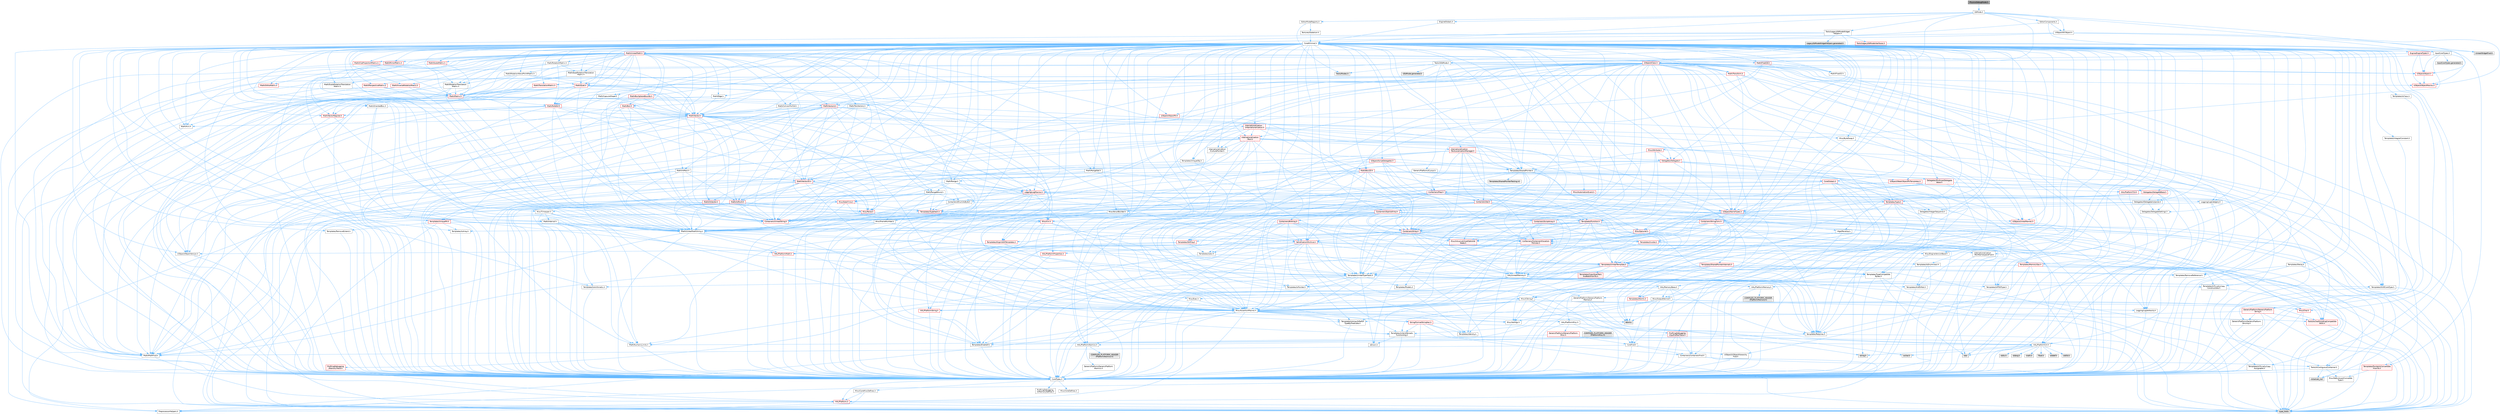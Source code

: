 digraph "PhysicsDebugMode.h"
{
 // INTERACTIVE_SVG=YES
 // LATEX_PDF_SIZE
  bgcolor="transparent";
  edge [fontname=Helvetica,fontsize=10,labelfontname=Helvetica,labelfontsize=10];
  node [fontname=Helvetica,fontsize=10,shape=box,height=0.2,width=0.4];
  Node1 [id="Node000001",label="PhysicsDebugMode.h",height=0.2,width=0.4,color="gray40", fillcolor="grey60", style="filled", fontcolor="black",tooltip=" "];
  Node1 -> Node2 [id="edge1_Node000001_Node000002",color="steelblue1",style="solid",tooltip=" "];
  Node2 [id="Node000002",label="EdMode.h",height=0.2,width=0.4,color="grey40", fillcolor="white", style="filled",URL="$d9/d84/EdMode_8h.html",tooltip=" "];
  Node2 -> Node3 [id="edge2_Node000002_Node000003",color="steelblue1",style="solid",tooltip=" "];
  Node3 [id="Node000003",label="CoreMinimal.h",height=0.2,width=0.4,color="grey40", fillcolor="white", style="filled",URL="$d7/d67/CoreMinimal_8h.html",tooltip=" "];
  Node3 -> Node4 [id="edge3_Node000003_Node000004",color="steelblue1",style="solid",tooltip=" "];
  Node4 [id="Node000004",label="CoreTypes.h",height=0.2,width=0.4,color="grey40", fillcolor="white", style="filled",URL="$dc/dec/CoreTypes_8h.html",tooltip=" "];
  Node4 -> Node5 [id="edge4_Node000004_Node000005",color="steelblue1",style="solid",tooltip=" "];
  Node5 [id="Node000005",label="HAL/Platform.h",height=0.2,width=0.4,color="red", fillcolor="#FFF0F0", style="filled",URL="$d9/dd0/Platform_8h.html",tooltip=" "];
  Node5 -> Node8 [id="edge5_Node000005_Node000008",color="steelblue1",style="solid",tooltip=" "];
  Node8 [id="Node000008",label="type_traits",height=0.2,width=0.4,color="grey60", fillcolor="#E0E0E0", style="filled",tooltip=" "];
  Node5 -> Node9 [id="edge6_Node000005_Node000009",color="steelblue1",style="solid",tooltip=" "];
  Node9 [id="Node000009",label="PreprocessorHelpers.h",height=0.2,width=0.4,color="grey40", fillcolor="white", style="filled",URL="$db/ddb/PreprocessorHelpers_8h.html",tooltip=" "];
  Node4 -> Node15 [id="edge7_Node000004_Node000015",color="steelblue1",style="solid",tooltip=" "];
  Node15 [id="Node000015",label="ProfilingDebugging\l/UMemoryDefines.h",height=0.2,width=0.4,color="grey40", fillcolor="white", style="filled",URL="$d2/da2/UMemoryDefines_8h.html",tooltip=" "];
  Node4 -> Node16 [id="edge8_Node000004_Node000016",color="steelblue1",style="solid",tooltip=" "];
  Node16 [id="Node000016",label="Misc/CoreMiscDefines.h",height=0.2,width=0.4,color="grey40", fillcolor="white", style="filled",URL="$da/d38/CoreMiscDefines_8h.html",tooltip=" "];
  Node16 -> Node5 [id="edge9_Node000016_Node000005",color="steelblue1",style="solid",tooltip=" "];
  Node16 -> Node9 [id="edge10_Node000016_Node000009",color="steelblue1",style="solid",tooltip=" "];
  Node4 -> Node17 [id="edge11_Node000004_Node000017",color="steelblue1",style="solid",tooltip=" "];
  Node17 [id="Node000017",label="Misc/CoreDefines.h",height=0.2,width=0.4,color="grey40", fillcolor="white", style="filled",URL="$d3/dd2/CoreDefines_8h.html",tooltip=" "];
  Node3 -> Node18 [id="edge12_Node000003_Node000018",color="steelblue1",style="solid",tooltip=" "];
  Node18 [id="Node000018",label="CoreFwd.h",height=0.2,width=0.4,color="grey40", fillcolor="white", style="filled",URL="$d1/d1e/CoreFwd_8h.html",tooltip=" "];
  Node18 -> Node4 [id="edge13_Node000018_Node000004",color="steelblue1",style="solid",tooltip=" "];
  Node18 -> Node19 [id="edge14_Node000018_Node000019",color="steelblue1",style="solid",tooltip=" "];
  Node19 [id="Node000019",label="Containers/ContainersFwd.h",height=0.2,width=0.4,color="grey40", fillcolor="white", style="filled",URL="$d4/d0a/ContainersFwd_8h.html",tooltip=" "];
  Node19 -> Node5 [id="edge15_Node000019_Node000005",color="steelblue1",style="solid",tooltip=" "];
  Node19 -> Node4 [id="edge16_Node000019_Node000004",color="steelblue1",style="solid",tooltip=" "];
  Node19 -> Node20 [id="edge17_Node000019_Node000020",color="steelblue1",style="solid",tooltip=" "];
  Node20 [id="Node000020",label="Traits/IsContiguousContainer.h",height=0.2,width=0.4,color="grey40", fillcolor="white", style="filled",URL="$d5/d3c/IsContiguousContainer_8h.html",tooltip=" "];
  Node20 -> Node4 [id="edge18_Node000020_Node000004",color="steelblue1",style="solid",tooltip=" "];
  Node20 -> Node21 [id="edge19_Node000020_Node000021",color="steelblue1",style="solid",tooltip=" "];
  Node21 [id="Node000021",label="Misc/StaticAssertComplete\lType.h",height=0.2,width=0.4,color="grey40", fillcolor="white", style="filled",URL="$d5/d4e/StaticAssertCompleteType_8h.html",tooltip=" "];
  Node20 -> Node22 [id="edge20_Node000020_Node000022",color="steelblue1",style="solid",tooltip=" "];
  Node22 [id="Node000022",label="initializer_list",height=0.2,width=0.4,color="grey60", fillcolor="#E0E0E0", style="filled",tooltip=" "];
  Node18 -> Node23 [id="edge21_Node000018_Node000023",color="steelblue1",style="solid",tooltip=" "];
  Node23 [id="Node000023",label="Math/MathFwd.h",height=0.2,width=0.4,color="grey40", fillcolor="white", style="filled",URL="$d2/d10/MathFwd_8h.html",tooltip=" "];
  Node23 -> Node5 [id="edge22_Node000023_Node000005",color="steelblue1",style="solid",tooltip=" "];
  Node18 -> Node24 [id="edge23_Node000018_Node000024",color="steelblue1",style="solid",tooltip=" "];
  Node24 [id="Node000024",label="UObject/UObjectHierarchy\lFwd.h",height=0.2,width=0.4,color="grey40", fillcolor="white", style="filled",URL="$d3/d13/UObjectHierarchyFwd_8h.html",tooltip=" "];
  Node3 -> Node24 [id="edge24_Node000003_Node000024",color="steelblue1",style="solid",tooltip=" "];
  Node3 -> Node19 [id="edge25_Node000003_Node000019",color="steelblue1",style="solid",tooltip=" "];
  Node3 -> Node25 [id="edge26_Node000003_Node000025",color="steelblue1",style="solid",tooltip=" "];
  Node25 [id="Node000025",label="Misc/VarArgs.h",height=0.2,width=0.4,color="grey40", fillcolor="white", style="filled",URL="$d5/d6f/VarArgs_8h.html",tooltip=" "];
  Node25 -> Node4 [id="edge27_Node000025_Node000004",color="steelblue1",style="solid",tooltip=" "];
  Node3 -> Node26 [id="edge28_Node000003_Node000026",color="steelblue1",style="solid",tooltip=" "];
  Node26 [id="Node000026",label="Logging/LogVerbosity.h",height=0.2,width=0.4,color="grey40", fillcolor="white", style="filled",URL="$d2/d8f/LogVerbosity_8h.html",tooltip=" "];
  Node26 -> Node4 [id="edge29_Node000026_Node000004",color="steelblue1",style="solid",tooltip=" "];
  Node3 -> Node27 [id="edge30_Node000003_Node000027",color="steelblue1",style="solid",tooltip=" "];
  Node27 [id="Node000027",label="Misc/OutputDevice.h",height=0.2,width=0.4,color="grey40", fillcolor="white", style="filled",URL="$d7/d32/OutputDevice_8h.html",tooltip=" "];
  Node27 -> Node18 [id="edge31_Node000027_Node000018",color="steelblue1",style="solid",tooltip=" "];
  Node27 -> Node4 [id="edge32_Node000027_Node000004",color="steelblue1",style="solid",tooltip=" "];
  Node27 -> Node26 [id="edge33_Node000027_Node000026",color="steelblue1",style="solid",tooltip=" "];
  Node27 -> Node25 [id="edge34_Node000027_Node000025",color="steelblue1",style="solid",tooltip=" "];
  Node27 -> Node28 [id="edge35_Node000027_Node000028",color="steelblue1",style="solid",tooltip=" "];
  Node28 [id="Node000028",label="Templates/IsArrayOrRefOf\lTypeByPredicate.h",height=0.2,width=0.4,color="grey40", fillcolor="white", style="filled",URL="$d6/da1/IsArrayOrRefOfTypeByPredicate_8h.html",tooltip=" "];
  Node28 -> Node4 [id="edge36_Node000028_Node000004",color="steelblue1",style="solid",tooltip=" "];
  Node27 -> Node29 [id="edge37_Node000027_Node000029",color="steelblue1",style="solid",tooltip=" "];
  Node29 [id="Node000029",label="Templates/IsValidVariadic\lFunctionArg.h",height=0.2,width=0.4,color="grey40", fillcolor="white", style="filled",URL="$d0/dc8/IsValidVariadicFunctionArg_8h.html",tooltip=" "];
  Node29 -> Node4 [id="edge38_Node000029_Node000004",color="steelblue1",style="solid",tooltip=" "];
  Node29 -> Node30 [id="edge39_Node000029_Node000030",color="steelblue1",style="solid",tooltip=" "];
  Node30 [id="Node000030",label="IsEnum.h",height=0.2,width=0.4,color="grey40", fillcolor="white", style="filled",URL="$d4/de5/IsEnum_8h.html",tooltip=" "];
  Node29 -> Node8 [id="edge40_Node000029_Node000008",color="steelblue1",style="solid",tooltip=" "];
  Node27 -> Node31 [id="edge41_Node000027_Node000031",color="steelblue1",style="solid",tooltip=" "];
  Node31 [id="Node000031",label="Traits/IsCharEncodingCompatible\lWith.h",height=0.2,width=0.4,color="red", fillcolor="#FFF0F0", style="filled",URL="$df/dd1/IsCharEncodingCompatibleWith_8h.html",tooltip=" "];
  Node31 -> Node8 [id="edge42_Node000031_Node000008",color="steelblue1",style="solid",tooltip=" "];
  Node3 -> Node33 [id="edge43_Node000003_Node000033",color="steelblue1",style="solid",tooltip=" "];
  Node33 [id="Node000033",label="HAL/PlatformCrt.h",height=0.2,width=0.4,color="grey40", fillcolor="white", style="filled",URL="$d8/d75/PlatformCrt_8h.html",tooltip=" "];
  Node33 -> Node34 [id="edge44_Node000033_Node000034",color="steelblue1",style="solid",tooltip=" "];
  Node34 [id="Node000034",label="new",height=0.2,width=0.4,color="grey60", fillcolor="#E0E0E0", style="filled",tooltip=" "];
  Node33 -> Node35 [id="edge45_Node000033_Node000035",color="steelblue1",style="solid",tooltip=" "];
  Node35 [id="Node000035",label="wchar.h",height=0.2,width=0.4,color="grey60", fillcolor="#E0E0E0", style="filled",tooltip=" "];
  Node33 -> Node36 [id="edge46_Node000033_Node000036",color="steelblue1",style="solid",tooltip=" "];
  Node36 [id="Node000036",label="stddef.h",height=0.2,width=0.4,color="grey60", fillcolor="#E0E0E0", style="filled",tooltip=" "];
  Node33 -> Node37 [id="edge47_Node000033_Node000037",color="steelblue1",style="solid",tooltip=" "];
  Node37 [id="Node000037",label="stdlib.h",height=0.2,width=0.4,color="grey60", fillcolor="#E0E0E0", style="filled",tooltip=" "];
  Node33 -> Node38 [id="edge48_Node000033_Node000038",color="steelblue1",style="solid",tooltip=" "];
  Node38 [id="Node000038",label="stdio.h",height=0.2,width=0.4,color="grey60", fillcolor="#E0E0E0", style="filled",tooltip=" "];
  Node33 -> Node39 [id="edge49_Node000033_Node000039",color="steelblue1",style="solid",tooltip=" "];
  Node39 [id="Node000039",label="stdarg.h",height=0.2,width=0.4,color="grey60", fillcolor="#E0E0E0", style="filled",tooltip=" "];
  Node33 -> Node40 [id="edge50_Node000033_Node000040",color="steelblue1",style="solid",tooltip=" "];
  Node40 [id="Node000040",label="math.h",height=0.2,width=0.4,color="grey60", fillcolor="#E0E0E0", style="filled",tooltip=" "];
  Node33 -> Node41 [id="edge51_Node000033_Node000041",color="steelblue1",style="solid",tooltip=" "];
  Node41 [id="Node000041",label="float.h",height=0.2,width=0.4,color="grey60", fillcolor="#E0E0E0", style="filled",tooltip=" "];
  Node33 -> Node42 [id="edge52_Node000033_Node000042",color="steelblue1",style="solid",tooltip=" "];
  Node42 [id="Node000042",label="string.h",height=0.2,width=0.4,color="grey60", fillcolor="#E0E0E0", style="filled",tooltip=" "];
  Node3 -> Node43 [id="edge53_Node000003_Node000043",color="steelblue1",style="solid",tooltip=" "];
  Node43 [id="Node000043",label="HAL/PlatformMisc.h",height=0.2,width=0.4,color="grey40", fillcolor="white", style="filled",URL="$d0/df5/PlatformMisc_8h.html",tooltip=" "];
  Node43 -> Node4 [id="edge54_Node000043_Node000004",color="steelblue1",style="solid",tooltip=" "];
  Node43 -> Node44 [id="edge55_Node000043_Node000044",color="steelblue1",style="solid",tooltip=" "];
  Node44 [id="Node000044",label="GenericPlatform/GenericPlatform\lMisc.h",height=0.2,width=0.4,color="red", fillcolor="#FFF0F0", style="filled",URL="$db/d9a/GenericPlatformMisc_8h.html",tooltip=" "];
  Node44 -> Node18 [id="edge56_Node000044_Node000018",color="steelblue1",style="solid",tooltip=" "];
  Node44 -> Node4 [id="edge57_Node000044_Node000004",color="steelblue1",style="solid",tooltip=" "];
  Node44 -> Node33 [id="edge58_Node000044_Node000033",color="steelblue1",style="solid",tooltip=" "];
  Node44 -> Node48 [id="edge59_Node000044_Node000048",color="steelblue1",style="solid",tooltip=" "];
  Node48 [id="Node000048",label="Math/NumericLimits.h",height=0.2,width=0.4,color="grey40", fillcolor="white", style="filled",URL="$df/d1b/NumericLimits_8h.html",tooltip=" "];
  Node48 -> Node4 [id="edge60_Node000048_Node000004",color="steelblue1",style="solid",tooltip=" "];
  Node43 -> Node53 [id="edge61_Node000043_Node000053",color="steelblue1",style="solid",tooltip=" "];
  Node53 [id="Node000053",label="COMPILED_PLATFORM_HEADER\l(PlatformMisc.h)",height=0.2,width=0.4,color="grey60", fillcolor="#E0E0E0", style="filled",tooltip=" "];
  Node43 -> Node54 [id="edge62_Node000043_Node000054",color="steelblue1",style="solid",tooltip=" "];
  Node54 [id="Node000054",label="ProfilingDebugging\l/CpuProfilerTrace.h",height=0.2,width=0.4,color="red", fillcolor="#FFF0F0", style="filled",URL="$da/dcb/CpuProfilerTrace_8h.html",tooltip=" "];
  Node54 -> Node4 [id="edge63_Node000054_Node000004",color="steelblue1",style="solid",tooltip=" "];
  Node54 -> Node19 [id="edge64_Node000054_Node000019",color="steelblue1",style="solid",tooltip=" "];
  Node54 -> Node55 [id="edge65_Node000054_Node000055",color="steelblue1",style="solid",tooltip=" "];
  Node55 [id="Node000055",label="HAL/PlatformAtomics.h",height=0.2,width=0.4,color="grey40", fillcolor="white", style="filled",URL="$d3/d36/PlatformAtomics_8h.html",tooltip=" "];
  Node55 -> Node4 [id="edge66_Node000055_Node000004",color="steelblue1",style="solid",tooltip=" "];
  Node55 -> Node56 [id="edge67_Node000055_Node000056",color="steelblue1",style="solid",tooltip=" "];
  Node56 [id="Node000056",label="GenericPlatform/GenericPlatform\lAtomics.h",height=0.2,width=0.4,color="grey40", fillcolor="white", style="filled",URL="$da/d72/GenericPlatformAtomics_8h.html",tooltip=" "];
  Node56 -> Node4 [id="edge68_Node000056_Node000004",color="steelblue1",style="solid",tooltip=" "];
  Node55 -> Node57 [id="edge69_Node000055_Node000057",color="steelblue1",style="solid",tooltip=" "];
  Node57 [id="Node000057",label="COMPILED_PLATFORM_HEADER\l(PlatformAtomics.h)",height=0.2,width=0.4,color="grey60", fillcolor="#E0E0E0", style="filled",tooltip=" "];
  Node54 -> Node9 [id="edge70_Node000054_Node000009",color="steelblue1",style="solid",tooltip=" "];
  Node3 -> Node62 [id="edge71_Node000003_Node000062",color="steelblue1",style="solid",tooltip=" "];
  Node62 [id="Node000062",label="Misc/AssertionMacros.h",height=0.2,width=0.4,color="grey40", fillcolor="white", style="filled",URL="$d0/dfa/AssertionMacros_8h.html",tooltip=" "];
  Node62 -> Node4 [id="edge72_Node000062_Node000004",color="steelblue1",style="solid",tooltip=" "];
  Node62 -> Node5 [id="edge73_Node000062_Node000005",color="steelblue1",style="solid",tooltip=" "];
  Node62 -> Node43 [id="edge74_Node000062_Node000043",color="steelblue1",style="solid",tooltip=" "];
  Node62 -> Node9 [id="edge75_Node000062_Node000009",color="steelblue1",style="solid",tooltip=" "];
  Node62 -> Node63 [id="edge76_Node000062_Node000063",color="steelblue1",style="solid",tooltip=" "];
  Node63 [id="Node000063",label="Templates/EnableIf.h",height=0.2,width=0.4,color="grey40", fillcolor="white", style="filled",URL="$d7/d60/EnableIf_8h.html",tooltip=" "];
  Node63 -> Node4 [id="edge77_Node000063_Node000004",color="steelblue1",style="solid",tooltip=" "];
  Node62 -> Node28 [id="edge78_Node000062_Node000028",color="steelblue1",style="solid",tooltip=" "];
  Node62 -> Node29 [id="edge79_Node000062_Node000029",color="steelblue1",style="solid",tooltip=" "];
  Node62 -> Node31 [id="edge80_Node000062_Node000031",color="steelblue1",style="solid",tooltip=" "];
  Node62 -> Node25 [id="edge81_Node000062_Node000025",color="steelblue1",style="solid",tooltip=" "];
  Node62 -> Node64 [id="edge82_Node000062_Node000064",color="steelblue1",style="solid",tooltip=" "];
  Node64 [id="Node000064",label="String/FormatStringSan.h",height=0.2,width=0.4,color="red", fillcolor="#FFF0F0", style="filled",URL="$d3/d8b/FormatStringSan_8h.html",tooltip=" "];
  Node64 -> Node8 [id="edge83_Node000064_Node000008",color="steelblue1",style="solid",tooltip=" "];
  Node64 -> Node4 [id="edge84_Node000064_Node000004",color="steelblue1",style="solid",tooltip=" "];
  Node64 -> Node65 [id="edge85_Node000064_Node000065",color="steelblue1",style="solid",tooltip=" "];
  Node65 [id="Node000065",label="Templates/Requires.h",height=0.2,width=0.4,color="grey40", fillcolor="white", style="filled",URL="$dc/d96/Requires_8h.html",tooltip=" "];
  Node65 -> Node63 [id="edge86_Node000065_Node000063",color="steelblue1",style="solid",tooltip=" "];
  Node65 -> Node8 [id="edge87_Node000065_Node000008",color="steelblue1",style="solid",tooltip=" "];
  Node64 -> Node66 [id="edge88_Node000064_Node000066",color="steelblue1",style="solid",tooltip=" "];
  Node66 [id="Node000066",label="Templates/Identity.h",height=0.2,width=0.4,color="grey40", fillcolor="white", style="filled",URL="$d0/dd5/Identity_8h.html",tooltip=" "];
  Node64 -> Node29 [id="edge89_Node000064_Node000029",color="steelblue1",style="solid",tooltip=" "];
  Node64 -> Node19 [id="edge90_Node000064_Node000019",color="steelblue1",style="solid",tooltip=" "];
  Node62 -> Node70 [id="edge91_Node000062_Node000070",color="steelblue1",style="solid",tooltip=" "];
  Node70 [id="Node000070",label="atomic",height=0.2,width=0.4,color="grey60", fillcolor="#E0E0E0", style="filled",tooltip=" "];
  Node3 -> Node71 [id="edge92_Node000003_Node000071",color="steelblue1",style="solid",tooltip=" "];
  Node71 [id="Node000071",label="Templates/IsPointer.h",height=0.2,width=0.4,color="grey40", fillcolor="white", style="filled",URL="$d7/d05/IsPointer_8h.html",tooltip=" "];
  Node71 -> Node4 [id="edge93_Node000071_Node000004",color="steelblue1",style="solid",tooltip=" "];
  Node3 -> Node72 [id="edge94_Node000003_Node000072",color="steelblue1",style="solid",tooltip=" "];
  Node72 [id="Node000072",label="HAL/PlatformMemory.h",height=0.2,width=0.4,color="grey40", fillcolor="white", style="filled",URL="$de/d68/PlatformMemory_8h.html",tooltip=" "];
  Node72 -> Node4 [id="edge95_Node000072_Node000004",color="steelblue1",style="solid",tooltip=" "];
  Node72 -> Node73 [id="edge96_Node000072_Node000073",color="steelblue1",style="solid",tooltip=" "];
  Node73 [id="Node000073",label="GenericPlatform/GenericPlatform\lMemory.h",height=0.2,width=0.4,color="grey40", fillcolor="white", style="filled",URL="$dd/d22/GenericPlatformMemory_8h.html",tooltip=" "];
  Node73 -> Node18 [id="edge97_Node000073_Node000018",color="steelblue1",style="solid",tooltip=" "];
  Node73 -> Node4 [id="edge98_Node000073_Node000004",color="steelblue1",style="solid",tooltip=" "];
  Node73 -> Node74 [id="edge99_Node000073_Node000074",color="steelblue1",style="solid",tooltip=" "];
  Node74 [id="Node000074",label="HAL/PlatformString.h",height=0.2,width=0.4,color="red", fillcolor="#FFF0F0", style="filled",URL="$db/db5/PlatformString_8h.html",tooltip=" "];
  Node74 -> Node4 [id="edge100_Node000074_Node000004",color="steelblue1",style="solid",tooltip=" "];
  Node73 -> Node42 [id="edge101_Node000073_Node000042",color="steelblue1",style="solid",tooltip=" "];
  Node73 -> Node35 [id="edge102_Node000073_Node000035",color="steelblue1",style="solid",tooltip=" "];
  Node72 -> Node76 [id="edge103_Node000072_Node000076",color="steelblue1",style="solid",tooltip=" "];
  Node76 [id="Node000076",label="COMPILED_PLATFORM_HEADER\l(PlatformMemory.h)",height=0.2,width=0.4,color="grey60", fillcolor="#E0E0E0", style="filled",tooltip=" "];
  Node3 -> Node55 [id="edge104_Node000003_Node000055",color="steelblue1",style="solid",tooltip=" "];
  Node3 -> Node77 [id="edge105_Node000003_Node000077",color="steelblue1",style="solid",tooltip=" "];
  Node77 [id="Node000077",label="Misc/Exec.h",height=0.2,width=0.4,color="grey40", fillcolor="white", style="filled",URL="$de/ddb/Exec_8h.html",tooltip=" "];
  Node77 -> Node4 [id="edge106_Node000077_Node000004",color="steelblue1",style="solid",tooltip=" "];
  Node77 -> Node62 [id="edge107_Node000077_Node000062",color="steelblue1",style="solid",tooltip=" "];
  Node3 -> Node78 [id="edge108_Node000003_Node000078",color="steelblue1",style="solid",tooltip=" "];
  Node78 [id="Node000078",label="HAL/MemoryBase.h",height=0.2,width=0.4,color="grey40", fillcolor="white", style="filled",URL="$d6/d9f/MemoryBase_8h.html",tooltip=" "];
  Node78 -> Node4 [id="edge109_Node000078_Node000004",color="steelblue1",style="solid",tooltip=" "];
  Node78 -> Node55 [id="edge110_Node000078_Node000055",color="steelblue1",style="solid",tooltip=" "];
  Node78 -> Node33 [id="edge111_Node000078_Node000033",color="steelblue1",style="solid",tooltip=" "];
  Node78 -> Node77 [id="edge112_Node000078_Node000077",color="steelblue1",style="solid",tooltip=" "];
  Node78 -> Node27 [id="edge113_Node000078_Node000027",color="steelblue1",style="solid",tooltip=" "];
  Node78 -> Node79 [id="edge114_Node000078_Node000079",color="steelblue1",style="solid",tooltip=" "];
  Node79 [id="Node000079",label="Templates/Atomic.h",height=0.2,width=0.4,color="red", fillcolor="#FFF0F0", style="filled",URL="$d3/d91/Atomic_8h.html",tooltip=" "];
  Node79 -> Node70 [id="edge115_Node000079_Node000070",color="steelblue1",style="solid",tooltip=" "];
  Node3 -> Node88 [id="edge116_Node000003_Node000088",color="steelblue1",style="solid",tooltip=" "];
  Node88 [id="Node000088",label="HAL/UnrealMemory.h",height=0.2,width=0.4,color="grey40", fillcolor="white", style="filled",URL="$d9/d96/UnrealMemory_8h.html",tooltip=" "];
  Node88 -> Node4 [id="edge117_Node000088_Node000004",color="steelblue1",style="solid",tooltip=" "];
  Node88 -> Node73 [id="edge118_Node000088_Node000073",color="steelblue1",style="solid",tooltip=" "];
  Node88 -> Node78 [id="edge119_Node000088_Node000078",color="steelblue1",style="solid",tooltip=" "];
  Node88 -> Node72 [id="edge120_Node000088_Node000072",color="steelblue1",style="solid",tooltip=" "];
  Node88 -> Node89 [id="edge121_Node000088_Node000089",color="steelblue1",style="solid",tooltip=" "];
  Node89 [id="Node000089",label="ProfilingDebugging\l/MemoryTrace.h",height=0.2,width=0.4,color="red", fillcolor="#FFF0F0", style="filled",URL="$da/dd7/MemoryTrace_8h.html",tooltip=" "];
  Node89 -> Node5 [id="edge122_Node000089_Node000005",color="steelblue1",style="solid",tooltip=" "];
  Node88 -> Node71 [id="edge123_Node000088_Node000071",color="steelblue1",style="solid",tooltip=" "];
  Node3 -> Node90 [id="edge124_Node000003_Node000090",color="steelblue1",style="solid",tooltip=" "];
  Node90 [id="Node000090",label="Templates/IsArithmetic.h",height=0.2,width=0.4,color="grey40", fillcolor="white", style="filled",URL="$d2/d5d/IsArithmetic_8h.html",tooltip=" "];
  Node90 -> Node4 [id="edge125_Node000090_Node000004",color="steelblue1",style="solid",tooltip=" "];
  Node3 -> Node84 [id="edge126_Node000003_Node000084",color="steelblue1",style="solid",tooltip=" "];
  Node84 [id="Node000084",label="Templates/AndOrNot.h",height=0.2,width=0.4,color="grey40", fillcolor="white", style="filled",URL="$db/d0a/AndOrNot_8h.html",tooltip=" "];
  Node84 -> Node4 [id="edge127_Node000084_Node000004",color="steelblue1",style="solid",tooltip=" "];
  Node3 -> Node91 [id="edge128_Node000003_Node000091",color="steelblue1",style="solid",tooltip=" "];
  Node91 [id="Node000091",label="Templates/IsPODType.h",height=0.2,width=0.4,color="grey40", fillcolor="white", style="filled",URL="$d7/db1/IsPODType_8h.html",tooltip=" "];
  Node91 -> Node4 [id="edge129_Node000091_Node000004",color="steelblue1",style="solid",tooltip=" "];
  Node3 -> Node92 [id="edge130_Node000003_Node000092",color="steelblue1",style="solid",tooltip=" "];
  Node92 [id="Node000092",label="Templates/IsUECoreType.h",height=0.2,width=0.4,color="grey40", fillcolor="white", style="filled",URL="$d1/db8/IsUECoreType_8h.html",tooltip=" "];
  Node92 -> Node4 [id="edge131_Node000092_Node000004",color="steelblue1",style="solid",tooltip=" "];
  Node92 -> Node8 [id="edge132_Node000092_Node000008",color="steelblue1",style="solid",tooltip=" "];
  Node3 -> Node85 [id="edge133_Node000003_Node000085",color="steelblue1",style="solid",tooltip=" "];
  Node85 [id="Node000085",label="Templates/IsTriviallyCopy\lConstructible.h",height=0.2,width=0.4,color="grey40", fillcolor="white", style="filled",URL="$d3/d78/IsTriviallyCopyConstructible_8h.html",tooltip=" "];
  Node85 -> Node4 [id="edge134_Node000085_Node000004",color="steelblue1",style="solid",tooltip=" "];
  Node85 -> Node8 [id="edge135_Node000085_Node000008",color="steelblue1",style="solid",tooltip=" "];
  Node3 -> Node93 [id="edge136_Node000003_Node000093",color="steelblue1",style="solid",tooltip=" "];
  Node93 [id="Node000093",label="Templates/UnrealTypeTraits.h",height=0.2,width=0.4,color="grey40", fillcolor="white", style="filled",URL="$d2/d2d/UnrealTypeTraits_8h.html",tooltip=" "];
  Node93 -> Node4 [id="edge137_Node000093_Node000004",color="steelblue1",style="solid",tooltip=" "];
  Node93 -> Node71 [id="edge138_Node000093_Node000071",color="steelblue1",style="solid",tooltip=" "];
  Node93 -> Node62 [id="edge139_Node000093_Node000062",color="steelblue1",style="solid",tooltip=" "];
  Node93 -> Node84 [id="edge140_Node000093_Node000084",color="steelblue1",style="solid",tooltip=" "];
  Node93 -> Node63 [id="edge141_Node000093_Node000063",color="steelblue1",style="solid",tooltip=" "];
  Node93 -> Node90 [id="edge142_Node000093_Node000090",color="steelblue1",style="solid",tooltip=" "];
  Node93 -> Node30 [id="edge143_Node000093_Node000030",color="steelblue1",style="solid",tooltip=" "];
  Node93 -> Node94 [id="edge144_Node000093_Node000094",color="steelblue1",style="solid",tooltip=" "];
  Node94 [id="Node000094",label="Templates/Models.h",height=0.2,width=0.4,color="grey40", fillcolor="white", style="filled",URL="$d3/d0c/Models_8h.html",tooltip=" "];
  Node94 -> Node66 [id="edge145_Node000094_Node000066",color="steelblue1",style="solid",tooltip=" "];
  Node93 -> Node91 [id="edge146_Node000093_Node000091",color="steelblue1",style="solid",tooltip=" "];
  Node93 -> Node92 [id="edge147_Node000093_Node000092",color="steelblue1",style="solid",tooltip=" "];
  Node93 -> Node85 [id="edge148_Node000093_Node000085",color="steelblue1",style="solid",tooltip=" "];
  Node3 -> Node63 [id="edge149_Node000003_Node000063",color="steelblue1",style="solid",tooltip=" "];
  Node3 -> Node95 [id="edge150_Node000003_Node000095",color="steelblue1",style="solid",tooltip=" "];
  Node95 [id="Node000095",label="Templates/RemoveReference.h",height=0.2,width=0.4,color="grey40", fillcolor="white", style="filled",URL="$da/dbe/RemoveReference_8h.html",tooltip=" "];
  Node95 -> Node4 [id="edge151_Node000095_Node000004",color="steelblue1",style="solid",tooltip=" "];
  Node3 -> Node96 [id="edge152_Node000003_Node000096",color="steelblue1",style="solid",tooltip=" "];
  Node96 [id="Node000096",label="Templates/IntegralConstant.h",height=0.2,width=0.4,color="grey40", fillcolor="white", style="filled",URL="$db/d1b/IntegralConstant_8h.html",tooltip=" "];
  Node96 -> Node4 [id="edge153_Node000096_Node000004",color="steelblue1",style="solid",tooltip=" "];
  Node3 -> Node97 [id="edge154_Node000003_Node000097",color="steelblue1",style="solid",tooltip=" "];
  Node97 [id="Node000097",label="Templates/IsClass.h",height=0.2,width=0.4,color="grey40", fillcolor="white", style="filled",URL="$db/dcb/IsClass_8h.html",tooltip=" "];
  Node97 -> Node4 [id="edge155_Node000097_Node000004",color="steelblue1",style="solid",tooltip=" "];
  Node3 -> Node98 [id="edge156_Node000003_Node000098",color="steelblue1",style="solid",tooltip=" "];
  Node98 [id="Node000098",label="Templates/TypeCompatible\lBytes.h",height=0.2,width=0.4,color="grey40", fillcolor="white", style="filled",URL="$df/d0a/TypeCompatibleBytes_8h.html",tooltip=" "];
  Node98 -> Node4 [id="edge157_Node000098_Node000004",color="steelblue1",style="solid",tooltip=" "];
  Node98 -> Node42 [id="edge158_Node000098_Node000042",color="steelblue1",style="solid",tooltip=" "];
  Node98 -> Node34 [id="edge159_Node000098_Node000034",color="steelblue1",style="solid",tooltip=" "];
  Node98 -> Node8 [id="edge160_Node000098_Node000008",color="steelblue1",style="solid",tooltip=" "];
  Node3 -> Node20 [id="edge161_Node000003_Node000020",color="steelblue1",style="solid",tooltip=" "];
  Node3 -> Node99 [id="edge162_Node000003_Node000099",color="steelblue1",style="solid",tooltip=" "];
  Node99 [id="Node000099",label="Templates/UnrealTemplate.h",height=0.2,width=0.4,color="red", fillcolor="#FFF0F0", style="filled",URL="$d4/d24/UnrealTemplate_8h.html",tooltip=" "];
  Node99 -> Node4 [id="edge163_Node000099_Node000004",color="steelblue1",style="solid",tooltip=" "];
  Node99 -> Node71 [id="edge164_Node000099_Node000071",color="steelblue1",style="solid",tooltip=" "];
  Node99 -> Node88 [id="edge165_Node000099_Node000088",color="steelblue1",style="solid",tooltip=" "];
  Node99 -> Node100 [id="edge166_Node000099_Node000100",color="steelblue1",style="solid",tooltip=" "];
  Node100 [id="Node000100",label="Templates/CopyQualifiers\lAndRefsFromTo.h",height=0.2,width=0.4,color="red", fillcolor="#FFF0F0", style="filled",URL="$d3/db3/CopyQualifiersAndRefsFromTo_8h.html",tooltip=" "];
  Node99 -> Node93 [id="edge167_Node000099_Node000093",color="steelblue1",style="solid",tooltip=" "];
  Node99 -> Node95 [id="edge168_Node000099_Node000095",color="steelblue1",style="solid",tooltip=" "];
  Node99 -> Node65 [id="edge169_Node000099_Node000065",color="steelblue1",style="solid",tooltip=" "];
  Node99 -> Node98 [id="edge170_Node000099_Node000098",color="steelblue1",style="solid",tooltip=" "];
  Node99 -> Node66 [id="edge171_Node000099_Node000066",color="steelblue1",style="solid",tooltip=" "];
  Node99 -> Node20 [id="edge172_Node000099_Node000020",color="steelblue1",style="solid",tooltip=" "];
  Node99 -> Node8 [id="edge173_Node000099_Node000008",color="steelblue1",style="solid",tooltip=" "];
  Node3 -> Node48 [id="edge174_Node000003_Node000048",color="steelblue1",style="solid",tooltip=" "];
  Node3 -> Node103 [id="edge175_Node000003_Node000103",color="steelblue1",style="solid",tooltip=" "];
  Node103 [id="Node000103",label="HAL/PlatformMath.h",height=0.2,width=0.4,color="red", fillcolor="#FFF0F0", style="filled",URL="$dc/d53/PlatformMath_8h.html",tooltip=" "];
  Node103 -> Node4 [id="edge176_Node000103_Node000004",color="steelblue1",style="solid",tooltip=" "];
  Node3 -> Node86 [id="edge177_Node000003_Node000086",color="steelblue1",style="solid",tooltip=" "];
  Node86 [id="Node000086",label="Templates/IsTriviallyCopy\lAssignable.h",height=0.2,width=0.4,color="grey40", fillcolor="white", style="filled",URL="$d2/df2/IsTriviallyCopyAssignable_8h.html",tooltip=" "];
  Node86 -> Node4 [id="edge178_Node000086_Node000004",color="steelblue1",style="solid",tooltip=" "];
  Node86 -> Node8 [id="edge179_Node000086_Node000008",color="steelblue1",style="solid",tooltip=" "];
  Node3 -> Node111 [id="edge180_Node000003_Node000111",color="steelblue1",style="solid",tooltip=" "];
  Node111 [id="Node000111",label="Templates/MemoryOps.h",height=0.2,width=0.4,color="red", fillcolor="#FFF0F0", style="filled",URL="$db/dea/MemoryOps_8h.html",tooltip=" "];
  Node111 -> Node4 [id="edge181_Node000111_Node000004",color="steelblue1",style="solid",tooltip=" "];
  Node111 -> Node88 [id="edge182_Node000111_Node000088",color="steelblue1",style="solid",tooltip=" "];
  Node111 -> Node86 [id="edge183_Node000111_Node000086",color="steelblue1",style="solid",tooltip=" "];
  Node111 -> Node85 [id="edge184_Node000111_Node000085",color="steelblue1",style="solid",tooltip=" "];
  Node111 -> Node65 [id="edge185_Node000111_Node000065",color="steelblue1",style="solid",tooltip=" "];
  Node111 -> Node93 [id="edge186_Node000111_Node000093",color="steelblue1",style="solid",tooltip=" "];
  Node111 -> Node34 [id="edge187_Node000111_Node000034",color="steelblue1",style="solid",tooltip=" "];
  Node111 -> Node8 [id="edge188_Node000111_Node000008",color="steelblue1",style="solid",tooltip=" "];
  Node3 -> Node112 [id="edge189_Node000003_Node000112",color="steelblue1",style="solid",tooltip=" "];
  Node112 [id="Node000112",label="Containers/ContainerAllocation\lPolicies.h",height=0.2,width=0.4,color="red", fillcolor="#FFF0F0", style="filled",URL="$d7/dff/ContainerAllocationPolicies_8h.html",tooltip=" "];
  Node112 -> Node4 [id="edge190_Node000112_Node000004",color="steelblue1",style="solid",tooltip=" "];
  Node112 -> Node112 [id="edge191_Node000112_Node000112",color="steelblue1",style="solid",tooltip=" "];
  Node112 -> Node103 [id="edge192_Node000112_Node000103",color="steelblue1",style="solid",tooltip=" "];
  Node112 -> Node88 [id="edge193_Node000112_Node000088",color="steelblue1",style="solid",tooltip=" "];
  Node112 -> Node48 [id="edge194_Node000112_Node000048",color="steelblue1",style="solid",tooltip=" "];
  Node112 -> Node62 [id="edge195_Node000112_Node000062",color="steelblue1",style="solid",tooltip=" "];
  Node112 -> Node111 [id="edge196_Node000112_Node000111",color="steelblue1",style="solid",tooltip=" "];
  Node112 -> Node98 [id="edge197_Node000112_Node000098",color="steelblue1",style="solid",tooltip=" "];
  Node112 -> Node8 [id="edge198_Node000112_Node000008",color="steelblue1",style="solid",tooltip=" "];
  Node3 -> Node115 [id="edge199_Node000003_Node000115",color="steelblue1",style="solid",tooltip=" "];
  Node115 [id="Node000115",label="Templates/IsEnumClass.h",height=0.2,width=0.4,color="grey40", fillcolor="white", style="filled",URL="$d7/d15/IsEnumClass_8h.html",tooltip=" "];
  Node115 -> Node4 [id="edge200_Node000115_Node000004",color="steelblue1",style="solid",tooltip=" "];
  Node115 -> Node84 [id="edge201_Node000115_Node000084",color="steelblue1",style="solid",tooltip=" "];
  Node3 -> Node116 [id="edge202_Node000003_Node000116",color="steelblue1",style="solid",tooltip=" "];
  Node116 [id="Node000116",label="HAL/PlatformProperties.h",height=0.2,width=0.4,color="red", fillcolor="#FFF0F0", style="filled",URL="$d9/db0/PlatformProperties_8h.html",tooltip=" "];
  Node116 -> Node4 [id="edge203_Node000116_Node000004",color="steelblue1",style="solid",tooltip=" "];
  Node3 -> Node119 [id="edge204_Node000003_Node000119",color="steelblue1",style="solid",tooltip=" "];
  Node119 [id="Node000119",label="Misc/EngineVersionBase.h",height=0.2,width=0.4,color="grey40", fillcolor="white", style="filled",URL="$d5/d2b/EngineVersionBase_8h.html",tooltip=" "];
  Node119 -> Node4 [id="edge205_Node000119_Node000004",color="steelblue1",style="solid",tooltip=" "];
  Node3 -> Node120 [id="edge206_Node000003_Node000120",color="steelblue1",style="solid",tooltip=" "];
  Node120 [id="Node000120",label="Internationalization\l/TextNamespaceFwd.h",height=0.2,width=0.4,color="grey40", fillcolor="white", style="filled",URL="$d8/d97/TextNamespaceFwd_8h.html",tooltip=" "];
  Node120 -> Node4 [id="edge207_Node000120_Node000004",color="steelblue1",style="solid",tooltip=" "];
  Node3 -> Node121 [id="edge208_Node000003_Node000121",color="steelblue1",style="solid",tooltip=" "];
  Node121 [id="Node000121",label="Serialization/Archive.h",height=0.2,width=0.4,color="red", fillcolor="#FFF0F0", style="filled",URL="$d7/d3b/Archive_8h.html",tooltip=" "];
  Node121 -> Node18 [id="edge209_Node000121_Node000018",color="steelblue1",style="solid",tooltip=" "];
  Node121 -> Node4 [id="edge210_Node000121_Node000004",color="steelblue1",style="solid",tooltip=" "];
  Node121 -> Node116 [id="edge211_Node000121_Node000116",color="steelblue1",style="solid",tooltip=" "];
  Node121 -> Node120 [id="edge212_Node000121_Node000120",color="steelblue1",style="solid",tooltip=" "];
  Node121 -> Node23 [id="edge213_Node000121_Node000023",color="steelblue1",style="solid",tooltip=" "];
  Node121 -> Node62 [id="edge214_Node000121_Node000062",color="steelblue1",style="solid",tooltip=" "];
  Node121 -> Node119 [id="edge215_Node000121_Node000119",color="steelblue1",style="solid",tooltip=" "];
  Node121 -> Node25 [id="edge216_Node000121_Node000025",color="steelblue1",style="solid",tooltip=" "];
  Node121 -> Node63 [id="edge217_Node000121_Node000063",color="steelblue1",style="solid",tooltip=" "];
  Node121 -> Node28 [id="edge218_Node000121_Node000028",color="steelblue1",style="solid",tooltip=" "];
  Node121 -> Node115 [id="edge219_Node000121_Node000115",color="steelblue1",style="solid",tooltip=" "];
  Node121 -> Node29 [id="edge220_Node000121_Node000029",color="steelblue1",style="solid",tooltip=" "];
  Node121 -> Node99 [id="edge221_Node000121_Node000099",color="steelblue1",style="solid",tooltip=" "];
  Node121 -> Node31 [id="edge222_Node000121_Node000031",color="steelblue1",style="solid",tooltip=" "];
  Node121 -> Node124 [id="edge223_Node000121_Node000124",color="steelblue1",style="solid",tooltip=" "];
  Node124 [id="Node000124",label="UObject/ObjectVersion.h",height=0.2,width=0.4,color="grey40", fillcolor="white", style="filled",URL="$da/d63/ObjectVersion_8h.html",tooltip=" "];
  Node124 -> Node4 [id="edge224_Node000124_Node000004",color="steelblue1",style="solid",tooltip=" "];
  Node3 -> Node125 [id="edge225_Node000003_Node000125",color="steelblue1",style="solid",tooltip=" "];
  Node125 [id="Node000125",label="Templates/Less.h",height=0.2,width=0.4,color="grey40", fillcolor="white", style="filled",URL="$de/dc8/Less_8h.html",tooltip=" "];
  Node125 -> Node4 [id="edge226_Node000125_Node000004",color="steelblue1",style="solid",tooltip=" "];
  Node125 -> Node99 [id="edge227_Node000125_Node000099",color="steelblue1",style="solid",tooltip=" "];
  Node3 -> Node126 [id="edge228_Node000003_Node000126",color="steelblue1",style="solid",tooltip=" "];
  Node126 [id="Node000126",label="Templates/Sorting.h",height=0.2,width=0.4,color="red", fillcolor="#FFF0F0", style="filled",URL="$d3/d9e/Sorting_8h.html",tooltip=" "];
  Node126 -> Node4 [id="edge229_Node000126_Node000004",color="steelblue1",style="solid",tooltip=" "];
  Node126 -> Node103 [id="edge230_Node000126_Node000103",color="steelblue1",style="solid",tooltip=" "];
  Node126 -> Node125 [id="edge231_Node000126_Node000125",color="steelblue1",style="solid",tooltip=" "];
  Node3 -> Node137 [id="edge232_Node000003_Node000137",color="steelblue1",style="solid",tooltip=" "];
  Node137 [id="Node000137",label="Misc/Char.h",height=0.2,width=0.4,color="red", fillcolor="#FFF0F0", style="filled",URL="$d0/d58/Char_8h.html",tooltip=" "];
  Node137 -> Node4 [id="edge233_Node000137_Node000004",color="steelblue1",style="solid",tooltip=" "];
  Node137 -> Node8 [id="edge234_Node000137_Node000008",color="steelblue1",style="solid",tooltip=" "];
  Node3 -> Node140 [id="edge235_Node000003_Node000140",color="steelblue1",style="solid",tooltip=" "];
  Node140 [id="Node000140",label="GenericPlatform/GenericPlatform\lStricmp.h",height=0.2,width=0.4,color="grey40", fillcolor="white", style="filled",URL="$d2/d86/GenericPlatformStricmp_8h.html",tooltip=" "];
  Node140 -> Node4 [id="edge236_Node000140_Node000004",color="steelblue1",style="solid",tooltip=" "];
  Node3 -> Node141 [id="edge237_Node000003_Node000141",color="steelblue1",style="solid",tooltip=" "];
  Node141 [id="Node000141",label="GenericPlatform/GenericPlatform\lString.h",height=0.2,width=0.4,color="red", fillcolor="#FFF0F0", style="filled",URL="$dd/d20/GenericPlatformString_8h.html",tooltip=" "];
  Node141 -> Node4 [id="edge238_Node000141_Node000004",color="steelblue1",style="solid",tooltip=" "];
  Node141 -> Node140 [id="edge239_Node000141_Node000140",color="steelblue1",style="solid",tooltip=" "];
  Node141 -> Node63 [id="edge240_Node000141_Node000063",color="steelblue1",style="solid",tooltip=" "];
  Node141 -> Node31 [id="edge241_Node000141_Node000031",color="steelblue1",style="solid",tooltip=" "];
  Node141 -> Node8 [id="edge242_Node000141_Node000008",color="steelblue1",style="solid",tooltip=" "];
  Node3 -> Node74 [id="edge243_Node000003_Node000074",color="steelblue1",style="solid",tooltip=" "];
  Node3 -> Node144 [id="edge244_Node000003_Node000144",color="steelblue1",style="solid",tooltip=" "];
  Node144 [id="Node000144",label="Misc/CString.h",height=0.2,width=0.4,color="grey40", fillcolor="white", style="filled",URL="$d2/d49/CString_8h.html",tooltip=" "];
  Node144 -> Node4 [id="edge245_Node000144_Node000004",color="steelblue1",style="solid",tooltip=" "];
  Node144 -> Node33 [id="edge246_Node000144_Node000033",color="steelblue1",style="solid",tooltip=" "];
  Node144 -> Node74 [id="edge247_Node000144_Node000074",color="steelblue1",style="solid",tooltip=" "];
  Node144 -> Node62 [id="edge248_Node000144_Node000062",color="steelblue1",style="solid",tooltip=" "];
  Node144 -> Node137 [id="edge249_Node000144_Node000137",color="steelblue1",style="solid",tooltip=" "];
  Node144 -> Node25 [id="edge250_Node000144_Node000025",color="steelblue1",style="solid",tooltip=" "];
  Node144 -> Node28 [id="edge251_Node000144_Node000028",color="steelblue1",style="solid",tooltip=" "];
  Node144 -> Node29 [id="edge252_Node000144_Node000029",color="steelblue1",style="solid",tooltip=" "];
  Node144 -> Node31 [id="edge253_Node000144_Node000031",color="steelblue1",style="solid",tooltip=" "];
  Node3 -> Node145 [id="edge254_Node000003_Node000145",color="steelblue1",style="solid",tooltip=" "];
  Node145 [id="Node000145",label="Misc/Crc.h",height=0.2,width=0.4,color="red", fillcolor="#FFF0F0", style="filled",URL="$d4/dd2/Crc_8h.html",tooltip=" "];
  Node145 -> Node4 [id="edge255_Node000145_Node000004",color="steelblue1",style="solid",tooltip=" "];
  Node145 -> Node74 [id="edge256_Node000145_Node000074",color="steelblue1",style="solid",tooltip=" "];
  Node145 -> Node62 [id="edge257_Node000145_Node000062",color="steelblue1",style="solid",tooltip=" "];
  Node145 -> Node144 [id="edge258_Node000145_Node000144",color="steelblue1",style="solid",tooltip=" "];
  Node145 -> Node137 [id="edge259_Node000145_Node000137",color="steelblue1",style="solid",tooltip=" "];
  Node145 -> Node93 [id="edge260_Node000145_Node000093",color="steelblue1",style="solid",tooltip=" "];
  Node3 -> Node136 [id="edge261_Node000003_Node000136",color="steelblue1",style="solid",tooltip=" "];
  Node136 [id="Node000136",label="Math/UnrealMathUtility.h",height=0.2,width=0.4,color="grey40", fillcolor="white", style="filled",URL="$db/db8/UnrealMathUtility_8h.html",tooltip=" "];
  Node136 -> Node4 [id="edge262_Node000136_Node000004",color="steelblue1",style="solid",tooltip=" "];
  Node136 -> Node62 [id="edge263_Node000136_Node000062",color="steelblue1",style="solid",tooltip=" "];
  Node136 -> Node103 [id="edge264_Node000136_Node000103",color="steelblue1",style="solid",tooltip=" "];
  Node136 -> Node23 [id="edge265_Node000136_Node000023",color="steelblue1",style="solid",tooltip=" "];
  Node136 -> Node66 [id="edge266_Node000136_Node000066",color="steelblue1",style="solid",tooltip=" "];
  Node136 -> Node65 [id="edge267_Node000136_Node000065",color="steelblue1",style="solid",tooltip=" "];
  Node3 -> Node146 [id="edge268_Node000003_Node000146",color="steelblue1",style="solid",tooltip=" "];
  Node146 [id="Node000146",label="Containers/UnrealString.h",height=0.2,width=0.4,color="red", fillcolor="#FFF0F0", style="filled",URL="$d5/dba/UnrealString_8h.html",tooltip=" "];
  Node3 -> Node150 [id="edge269_Node000003_Node000150",color="steelblue1",style="solid",tooltip=" "];
  Node150 [id="Node000150",label="Containers/Array.h",height=0.2,width=0.4,color="red", fillcolor="#FFF0F0", style="filled",URL="$df/dd0/Array_8h.html",tooltip=" "];
  Node150 -> Node4 [id="edge270_Node000150_Node000004",color="steelblue1",style="solid",tooltip=" "];
  Node150 -> Node62 [id="edge271_Node000150_Node000062",color="steelblue1",style="solid",tooltip=" "];
  Node150 -> Node151 [id="edge272_Node000150_Node000151",color="steelblue1",style="solid",tooltip=" "];
  Node151 [id="Node000151",label="Misc/IntrusiveUnsetOptional\lState.h",height=0.2,width=0.4,color="red", fillcolor="#FFF0F0", style="filled",URL="$d2/d0a/IntrusiveUnsetOptionalState_8h.html",tooltip=" "];
  Node150 -> Node88 [id="edge273_Node000150_Node000088",color="steelblue1",style="solid",tooltip=" "];
  Node150 -> Node93 [id="edge274_Node000150_Node000093",color="steelblue1",style="solid",tooltip=" "];
  Node150 -> Node99 [id="edge275_Node000150_Node000099",color="steelblue1",style="solid",tooltip=" "];
  Node150 -> Node112 [id="edge276_Node000150_Node000112",color="steelblue1",style="solid",tooltip=" "];
  Node150 -> Node121 [id="edge277_Node000150_Node000121",color="steelblue1",style="solid",tooltip=" "];
  Node150 -> Node129 [id="edge278_Node000150_Node000129",color="steelblue1",style="solid",tooltip=" "];
  Node129 [id="Node000129",label="Templates/Invoke.h",height=0.2,width=0.4,color="red", fillcolor="#FFF0F0", style="filled",URL="$d7/deb/Invoke_8h.html",tooltip=" "];
  Node129 -> Node4 [id="edge279_Node000129_Node000004",color="steelblue1",style="solid",tooltip=" "];
  Node129 -> Node99 [id="edge280_Node000129_Node000099",color="steelblue1",style="solid",tooltip=" "];
  Node129 -> Node8 [id="edge281_Node000129_Node000008",color="steelblue1",style="solid",tooltip=" "];
  Node150 -> Node125 [id="edge282_Node000150_Node000125",color="steelblue1",style="solid",tooltip=" "];
  Node150 -> Node65 [id="edge283_Node000150_Node000065",color="steelblue1",style="solid",tooltip=" "];
  Node150 -> Node126 [id="edge284_Node000150_Node000126",color="steelblue1",style="solid",tooltip=" "];
  Node150 -> Node173 [id="edge285_Node000150_Node000173",color="steelblue1",style="solid",tooltip=" "];
  Node173 [id="Node000173",label="Templates/AlignmentTemplates.h",height=0.2,width=0.4,color="red", fillcolor="#FFF0F0", style="filled",URL="$dd/d32/AlignmentTemplates_8h.html",tooltip=" "];
  Node173 -> Node4 [id="edge286_Node000173_Node000004",color="steelblue1",style="solid",tooltip=" "];
  Node173 -> Node71 [id="edge287_Node000173_Node000071",color="steelblue1",style="solid",tooltip=" "];
  Node150 -> Node8 [id="edge288_Node000150_Node000008",color="steelblue1",style="solid",tooltip=" "];
  Node3 -> Node174 [id="edge289_Node000003_Node000174",color="steelblue1",style="solid",tooltip=" "];
  Node174 [id="Node000174",label="Misc/FrameNumber.h",height=0.2,width=0.4,color="grey40", fillcolor="white", style="filled",URL="$dd/dbd/FrameNumber_8h.html",tooltip=" "];
  Node174 -> Node4 [id="edge290_Node000174_Node000004",color="steelblue1",style="solid",tooltip=" "];
  Node174 -> Node48 [id="edge291_Node000174_Node000048",color="steelblue1",style="solid",tooltip=" "];
  Node174 -> Node136 [id="edge292_Node000174_Node000136",color="steelblue1",style="solid",tooltip=" "];
  Node174 -> Node63 [id="edge293_Node000174_Node000063",color="steelblue1",style="solid",tooltip=" "];
  Node174 -> Node93 [id="edge294_Node000174_Node000093",color="steelblue1",style="solid",tooltip=" "];
  Node3 -> Node175 [id="edge295_Node000003_Node000175",color="steelblue1",style="solid",tooltip=" "];
  Node175 [id="Node000175",label="Misc/Timespan.h",height=0.2,width=0.4,color="grey40", fillcolor="white", style="filled",URL="$da/dd9/Timespan_8h.html",tooltip=" "];
  Node175 -> Node4 [id="edge296_Node000175_Node000004",color="steelblue1",style="solid",tooltip=" "];
  Node175 -> Node176 [id="edge297_Node000175_Node000176",color="steelblue1",style="solid",tooltip=" "];
  Node176 [id="Node000176",label="Math/Interval.h",height=0.2,width=0.4,color="grey40", fillcolor="white", style="filled",URL="$d1/d55/Interval_8h.html",tooltip=" "];
  Node176 -> Node4 [id="edge298_Node000176_Node000004",color="steelblue1",style="solid",tooltip=" "];
  Node176 -> Node90 [id="edge299_Node000176_Node000090",color="steelblue1",style="solid",tooltip=" "];
  Node176 -> Node93 [id="edge300_Node000176_Node000093",color="steelblue1",style="solid",tooltip=" "];
  Node176 -> Node48 [id="edge301_Node000176_Node000048",color="steelblue1",style="solid",tooltip=" "];
  Node176 -> Node136 [id="edge302_Node000176_Node000136",color="steelblue1",style="solid",tooltip=" "];
  Node175 -> Node136 [id="edge303_Node000175_Node000136",color="steelblue1",style="solid",tooltip=" "];
  Node175 -> Node62 [id="edge304_Node000175_Node000062",color="steelblue1",style="solid",tooltip=" "];
  Node3 -> Node177 [id="edge305_Node000003_Node000177",color="steelblue1",style="solid",tooltip=" "];
  Node177 [id="Node000177",label="Containers/StringConv.h",height=0.2,width=0.4,color="red", fillcolor="#FFF0F0", style="filled",URL="$d3/ddf/StringConv_8h.html",tooltip=" "];
  Node177 -> Node4 [id="edge306_Node000177_Node000004",color="steelblue1",style="solid",tooltip=" "];
  Node177 -> Node62 [id="edge307_Node000177_Node000062",color="steelblue1",style="solid",tooltip=" "];
  Node177 -> Node112 [id="edge308_Node000177_Node000112",color="steelblue1",style="solid",tooltip=" "];
  Node177 -> Node150 [id="edge309_Node000177_Node000150",color="steelblue1",style="solid",tooltip=" "];
  Node177 -> Node144 [id="edge310_Node000177_Node000144",color="steelblue1",style="solid",tooltip=" "];
  Node177 -> Node178 [id="edge311_Node000177_Node000178",color="steelblue1",style="solid",tooltip=" "];
  Node178 [id="Node000178",label="Templates/IsArray.h",height=0.2,width=0.4,color="grey40", fillcolor="white", style="filled",URL="$d8/d8d/IsArray_8h.html",tooltip=" "];
  Node178 -> Node4 [id="edge312_Node000178_Node000004",color="steelblue1",style="solid",tooltip=" "];
  Node177 -> Node99 [id="edge313_Node000177_Node000099",color="steelblue1",style="solid",tooltip=" "];
  Node177 -> Node93 [id="edge314_Node000177_Node000093",color="steelblue1",style="solid",tooltip=" "];
  Node177 -> Node31 [id="edge315_Node000177_Node000031",color="steelblue1",style="solid",tooltip=" "];
  Node177 -> Node20 [id="edge316_Node000177_Node000020",color="steelblue1",style="solid",tooltip=" "];
  Node177 -> Node8 [id="edge317_Node000177_Node000008",color="steelblue1",style="solid",tooltip=" "];
  Node3 -> Node179 [id="edge318_Node000003_Node000179",color="steelblue1",style="solid",tooltip=" "];
  Node179 [id="Node000179",label="UObject/UnrealNames.h",height=0.2,width=0.4,color="red", fillcolor="#FFF0F0", style="filled",URL="$d8/db1/UnrealNames_8h.html",tooltip=" "];
  Node179 -> Node4 [id="edge319_Node000179_Node000004",color="steelblue1",style="solid",tooltip=" "];
  Node3 -> Node181 [id="edge320_Node000003_Node000181",color="steelblue1",style="solid",tooltip=" "];
  Node181 [id="Node000181",label="UObject/NameTypes.h",height=0.2,width=0.4,color="red", fillcolor="#FFF0F0", style="filled",URL="$d6/d35/NameTypes_8h.html",tooltip=" "];
  Node181 -> Node4 [id="edge321_Node000181_Node000004",color="steelblue1",style="solid",tooltip=" "];
  Node181 -> Node62 [id="edge322_Node000181_Node000062",color="steelblue1",style="solid",tooltip=" "];
  Node181 -> Node88 [id="edge323_Node000181_Node000088",color="steelblue1",style="solid",tooltip=" "];
  Node181 -> Node93 [id="edge324_Node000181_Node000093",color="steelblue1",style="solid",tooltip=" "];
  Node181 -> Node99 [id="edge325_Node000181_Node000099",color="steelblue1",style="solid",tooltip=" "];
  Node181 -> Node146 [id="edge326_Node000181_Node000146",color="steelblue1",style="solid",tooltip=" "];
  Node181 -> Node177 [id="edge327_Node000181_Node000177",color="steelblue1",style="solid",tooltip=" "];
  Node181 -> Node179 [id="edge328_Node000181_Node000179",color="steelblue1",style="solid",tooltip=" "];
  Node181 -> Node79 [id="edge329_Node000181_Node000079",color="steelblue1",style="solid",tooltip=" "];
  Node181 -> Node151 [id="edge330_Node000181_Node000151",color="steelblue1",style="solid",tooltip=" "];
  Node3 -> Node189 [id="edge331_Node000003_Node000189",color="steelblue1",style="solid",tooltip=" "];
  Node189 [id="Node000189",label="Misc/Parse.h",height=0.2,width=0.4,color="red", fillcolor="#FFF0F0", style="filled",URL="$dc/d71/Parse_8h.html",tooltip=" "];
  Node189 -> Node146 [id="edge332_Node000189_Node000146",color="steelblue1",style="solid",tooltip=" "];
  Node189 -> Node4 [id="edge333_Node000189_Node000004",color="steelblue1",style="solid",tooltip=" "];
  Node189 -> Node33 [id="edge334_Node000189_Node000033",color="steelblue1",style="solid",tooltip=" "];
  Node189 -> Node190 [id="edge335_Node000189_Node000190",color="steelblue1",style="solid",tooltip=" "];
  Node190 [id="Node000190",label="Templates/Function.h",height=0.2,width=0.4,color="red", fillcolor="#FFF0F0", style="filled",URL="$df/df5/Function_8h.html",tooltip=" "];
  Node190 -> Node4 [id="edge336_Node000190_Node000004",color="steelblue1",style="solid",tooltip=" "];
  Node190 -> Node62 [id="edge337_Node000190_Node000062",color="steelblue1",style="solid",tooltip=" "];
  Node190 -> Node151 [id="edge338_Node000190_Node000151",color="steelblue1",style="solid",tooltip=" "];
  Node190 -> Node88 [id="edge339_Node000190_Node000088",color="steelblue1",style="solid",tooltip=" "];
  Node190 -> Node93 [id="edge340_Node000190_Node000093",color="steelblue1",style="solid",tooltip=" "];
  Node190 -> Node129 [id="edge341_Node000190_Node000129",color="steelblue1",style="solid",tooltip=" "];
  Node190 -> Node99 [id="edge342_Node000190_Node000099",color="steelblue1",style="solid",tooltip=" "];
  Node190 -> Node65 [id="edge343_Node000190_Node000065",color="steelblue1",style="solid",tooltip=" "];
  Node190 -> Node136 [id="edge344_Node000190_Node000136",color="steelblue1",style="solid",tooltip=" "];
  Node190 -> Node34 [id="edge345_Node000190_Node000034",color="steelblue1",style="solid",tooltip=" "];
  Node190 -> Node8 [id="edge346_Node000190_Node000008",color="steelblue1",style="solid",tooltip=" "];
  Node3 -> Node173 [id="edge347_Node000003_Node000173",color="steelblue1",style="solid",tooltip=" "];
  Node3 -> Node192 [id="edge348_Node000003_Node000192",color="steelblue1",style="solid",tooltip=" "];
  Node192 [id="Node000192",label="Misc/StructBuilder.h",height=0.2,width=0.4,color="grey40", fillcolor="white", style="filled",URL="$d9/db3/StructBuilder_8h.html",tooltip=" "];
  Node192 -> Node4 [id="edge349_Node000192_Node000004",color="steelblue1",style="solid",tooltip=" "];
  Node192 -> Node136 [id="edge350_Node000192_Node000136",color="steelblue1",style="solid",tooltip=" "];
  Node192 -> Node173 [id="edge351_Node000192_Node000173",color="steelblue1",style="solid",tooltip=" "];
  Node3 -> Node105 [id="edge352_Node000003_Node000105",color="steelblue1",style="solid",tooltip=" "];
  Node105 [id="Node000105",label="Templates/Decay.h",height=0.2,width=0.4,color="grey40", fillcolor="white", style="filled",URL="$dd/d0f/Decay_8h.html",tooltip=" "];
  Node105 -> Node4 [id="edge353_Node000105_Node000004",color="steelblue1",style="solid",tooltip=" "];
  Node105 -> Node95 [id="edge354_Node000105_Node000095",color="steelblue1",style="solid",tooltip=" "];
  Node105 -> Node8 [id="edge355_Node000105_Node000008",color="steelblue1",style="solid",tooltip=" "];
  Node3 -> Node193 [id="edge356_Node000003_Node000193",color="steelblue1",style="solid",tooltip=" "];
  Node193 [id="Node000193",label="Templates/PointerIsConvertible\lFromTo.h",height=0.2,width=0.4,color="red", fillcolor="#FFF0F0", style="filled",URL="$d6/d65/PointerIsConvertibleFromTo_8h.html",tooltip=" "];
  Node193 -> Node4 [id="edge357_Node000193_Node000004",color="steelblue1",style="solid",tooltip=" "];
  Node193 -> Node21 [id="edge358_Node000193_Node000021",color="steelblue1",style="solid",tooltip=" "];
  Node193 -> Node8 [id="edge359_Node000193_Node000008",color="steelblue1",style="solid",tooltip=" "];
  Node3 -> Node129 [id="edge360_Node000003_Node000129",color="steelblue1",style="solid",tooltip=" "];
  Node3 -> Node190 [id="edge361_Node000003_Node000190",color="steelblue1",style="solid",tooltip=" "];
  Node3 -> Node162 [id="edge362_Node000003_Node000162",color="steelblue1",style="solid",tooltip=" "];
  Node162 [id="Node000162",label="Templates/TypeHash.h",height=0.2,width=0.4,color="red", fillcolor="#FFF0F0", style="filled",URL="$d1/d62/TypeHash_8h.html",tooltip=" "];
  Node162 -> Node4 [id="edge363_Node000162_Node000004",color="steelblue1",style="solid",tooltip=" "];
  Node162 -> Node65 [id="edge364_Node000162_Node000065",color="steelblue1",style="solid",tooltip=" "];
  Node162 -> Node145 [id="edge365_Node000162_Node000145",color="steelblue1",style="solid",tooltip=" "];
  Node162 -> Node8 [id="edge366_Node000162_Node000008",color="steelblue1",style="solid",tooltip=" "];
  Node3 -> Node194 [id="edge367_Node000003_Node000194",color="steelblue1",style="solid",tooltip=" "];
  Node194 [id="Node000194",label="Containers/ScriptArray.h",height=0.2,width=0.4,color="red", fillcolor="#FFF0F0", style="filled",URL="$dc/daf/ScriptArray_8h.html",tooltip=" "];
  Node194 -> Node4 [id="edge368_Node000194_Node000004",color="steelblue1",style="solid",tooltip=" "];
  Node194 -> Node62 [id="edge369_Node000194_Node000062",color="steelblue1",style="solid",tooltip=" "];
  Node194 -> Node88 [id="edge370_Node000194_Node000088",color="steelblue1",style="solid",tooltip=" "];
  Node194 -> Node112 [id="edge371_Node000194_Node000112",color="steelblue1",style="solid",tooltip=" "];
  Node194 -> Node150 [id="edge372_Node000194_Node000150",color="steelblue1",style="solid",tooltip=" "];
  Node194 -> Node22 [id="edge373_Node000194_Node000022",color="steelblue1",style="solid",tooltip=" "];
  Node3 -> Node195 [id="edge374_Node000003_Node000195",color="steelblue1",style="solid",tooltip=" "];
  Node195 [id="Node000195",label="Containers/BitArray.h",height=0.2,width=0.4,color="red", fillcolor="#FFF0F0", style="filled",URL="$d1/de4/BitArray_8h.html",tooltip=" "];
  Node195 -> Node112 [id="edge375_Node000195_Node000112",color="steelblue1",style="solid",tooltip=" "];
  Node195 -> Node4 [id="edge376_Node000195_Node000004",color="steelblue1",style="solid",tooltip=" "];
  Node195 -> Node55 [id="edge377_Node000195_Node000055",color="steelblue1",style="solid",tooltip=" "];
  Node195 -> Node88 [id="edge378_Node000195_Node000088",color="steelblue1",style="solid",tooltip=" "];
  Node195 -> Node136 [id="edge379_Node000195_Node000136",color="steelblue1",style="solid",tooltip=" "];
  Node195 -> Node62 [id="edge380_Node000195_Node000062",color="steelblue1",style="solid",tooltip=" "];
  Node195 -> Node121 [id="edge381_Node000195_Node000121",color="steelblue1",style="solid",tooltip=" "];
  Node195 -> Node63 [id="edge382_Node000195_Node000063",color="steelblue1",style="solid",tooltip=" "];
  Node195 -> Node129 [id="edge383_Node000195_Node000129",color="steelblue1",style="solid",tooltip=" "];
  Node195 -> Node99 [id="edge384_Node000195_Node000099",color="steelblue1",style="solid",tooltip=" "];
  Node195 -> Node93 [id="edge385_Node000195_Node000093",color="steelblue1",style="solid",tooltip=" "];
  Node3 -> Node196 [id="edge386_Node000003_Node000196",color="steelblue1",style="solid",tooltip=" "];
  Node196 [id="Node000196",label="Containers/SparseArray.h",height=0.2,width=0.4,color="red", fillcolor="#FFF0F0", style="filled",URL="$d5/dbf/SparseArray_8h.html",tooltip=" "];
  Node196 -> Node4 [id="edge387_Node000196_Node000004",color="steelblue1",style="solid",tooltip=" "];
  Node196 -> Node62 [id="edge388_Node000196_Node000062",color="steelblue1",style="solid",tooltip=" "];
  Node196 -> Node88 [id="edge389_Node000196_Node000088",color="steelblue1",style="solid",tooltip=" "];
  Node196 -> Node93 [id="edge390_Node000196_Node000093",color="steelblue1",style="solid",tooltip=" "];
  Node196 -> Node99 [id="edge391_Node000196_Node000099",color="steelblue1",style="solid",tooltip=" "];
  Node196 -> Node112 [id="edge392_Node000196_Node000112",color="steelblue1",style="solid",tooltip=" "];
  Node196 -> Node125 [id="edge393_Node000196_Node000125",color="steelblue1",style="solid",tooltip=" "];
  Node196 -> Node150 [id="edge394_Node000196_Node000150",color="steelblue1",style="solid",tooltip=" "];
  Node196 -> Node136 [id="edge395_Node000196_Node000136",color="steelblue1",style="solid",tooltip=" "];
  Node196 -> Node194 [id="edge396_Node000196_Node000194",color="steelblue1",style="solid",tooltip=" "];
  Node196 -> Node195 [id="edge397_Node000196_Node000195",color="steelblue1",style="solid",tooltip=" "];
  Node196 -> Node146 [id="edge398_Node000196_Node000146",color="steelblue1",style="solid",tooltip=" "];
  Node196 -> Node151 [id="edge399_Node000196_Node000151",color="steelblue1",style="solid",tooltip=" "];
  Node3 -> Node212 [id="edge400_Node000003_Node000212",color="steelblue1",style="solid",tooltip=" "];
  Node212 [id="Node000212",label="Containers/Set.h",height=0.2,width=0.4,color="red", fillcolor="#FFF0F0", style="filled",URL="$d4/d45/Set_8h.html",tooltip=" "];
  Node212 -> Node112 [id="edge401_Node000212_Node000112",color="steelblue1",style="solid",tooltip=" "];
  Node212 -> Node196 [id="edge402_Node000212_Node000196",color="steelblue1",style="solid",tooltip=" "];
  Node212 -> Node19 [id="edge403_Node000212_Node000019",color="steelblue1",style="solid",tooltip=" "];
  Node212 -> Node136 [id="edge404_Node000212_Node000136",color="steelblue1",style="solid",tooltip=" "];
  Node212 -> Node62 [id="edge405_Node000212_Node000062",color="steelblue1",style="solid",tooltip=" "];
  Node212 -> Node192 [id="edge406_Node000212_Node000192",color="steelblue1",style="solid",tooltip=" "];
  Node212 -> Node190 [id="edge407_Node000212_Node000190",color="steelblue1",style="solid",tooltip=" "];
  Node212 -> Node126 [id="edge408_Node000212_Node000126",color="steelblue1",style="solid",tooltip=" "];
  Node212 -> Node162 [id="edge409_Node000212_Node000162",color="steelblue1",style="solid",tooltip=" "];
  Node212 -> Node99 [id="edge410_Node000212_Node000099",color="steelblue1",style="solid",tooltip=" "];
  Node212 -> Node22 [id="edge411_Node000212_Node000022",color="steelblue1",style="solid",tooltip=" "];
  Node212 -> Node8 [id="edge412_Node000212_Node000008",color="steelblue1",style="solid",tooltip=" "];
  Node3 -> Node215 [id="edge413_Node000003_Node000215",color="steelblue1",style="solid",tooltip=" "];
  Node215 [id="Node000215",label="Algo/Reverse.h",height=0.2,width=0.4,color="grey40", fillcolor="white", style="filled",URL="$d5/d93/Reverse_8h.html",tooltip=" "];
  Node215 -> Node4 [id="edge414_Node000215_Node000004",color="steelblue1",style="solid",tooltip=" "];
  Node215 -> Node99 [id="edge415_Node000215_Node000099",color="steelblue1",style="solid",tooltip=" "];
  Node3 -> Node216 [id="edge416_Node000003_Node000216",color="steelblue1",style="solid",tooltip=" "];
  Node216 [id="Node000216",label="Containers/Map.h",height=0.2,width=0.4,color="red", fillcolor="#FFF0F0", style="filled",URL="$df/d79/Map_8h.html",tooltip=" "];
  Node216 -> Node4 [id="edge417_Node000216_Node000004",color="steelblue1",style="solid",tooltip=" "];
  Node216 -> Node215 [id="edge418_Node000216_Node000215",color="steelblue1",style="solid",tooltip=" "];
  Node216 -> Node212 [id="edge419_Node000216_Node000212",color="steelblue1",style="solid",tooltip=" "];
  Node216 -> Node146 [id="edge420_Node000216_Node000146",color="steelblue1",style="solid",tooltip=" "];
  Node216 -> Node62 [id="edge421_Node000216_Node000062",color="steelblue1",style="solid",tooltip=" "];
  Node216 -> Node192 [id="edge422_Node000216_Node000192",color="steelblue1",style="solid",tooltip=" "];
  Node216 -> Node190 [id="edge423_Node000216_Node000190",color="steelblue1",style="solid",tooltip=" "];
  Node216 -> Node126 [id="edge424_Node000216_Node000126",color="steelblue1",style="solid",tooltip=" "];
  Node216 -> Node217 [id="edge425_Node000216_Node000217",color="steelblue1",style="solid",tooltip=" "];
  Node217 [id="Node000217",label="Templates/Tuple.h",height=0.2,width=0.4,color="red", fillcolor="#FFF0F0", style="filled",URL="$d2/d4f/Tuple_8h.html",tooltip=" "];
  Node217 -> Node4 [id="edge426_Node000217_Node000004",color="steelblue1",style="solid",tooltip=" "];
  Node217 -> Node99 [id="edge427_Node000217_Node000099",color="steelblue1",style="solid",tooltip=" "];
  Node217 -> Node218 [id="edge428_Node000217_Node000218",color="steelblue1",style="solid",tooltip=" "];
  Node218 [id="Node000218",label="Delegates/IntegerSequence.h",height=0.2,width=0.4,color="grey40", fillcolor="white", style="filled",URL="$d2/dcc/IntegerSequence_8h.html",tooltip=" "];
  Node218 -> Node4 [id="edge429_Node000218_Node000004",color="steelblue1",style="solid",tooltip=" "];
  Node217 -> Node129 [id="edge430_Node000217_Node000129",color="steelblue1",style="solid",tooltip=" "];
  Node217 -> Node65 [id="edge431_Node000217_Node000065",color="steelblue1",style="solid",tooltip=" "];
  Node217 -> Node162 [id="edge432_Node000217_Node000162",color="steelblue1",style="solid",tooltip=" "];
  Node217 -> Node8 [id="edge433_Node000217_Node000008",color="steelblue1",style="solid",tooltip=" "];
  Node216 -> Node99 [id="edge434_Node000216_Node000099",color="steelblue1",style="solid",tooltip=" "];
  Node216 -> Node93 [id="edge435_Node000216_Node000093",color="steelblue1",style="solid",tooltip=" "];
  Node216 -> Node8 [id="edge436_Node000216_Node000008",color="steelblue1",style="solid",tooltip=" "];
  Node3 -> Node220 [id="edge437_Node000003_Node000220",color="steelblue1",style="solid",tooltip=" "];
  Node220 [id="Node000220",label="Math/IntPoint.h",height=0.2,width=0.4,color="red", fillcolor="#FFF0F0", style="filled",URL="$d3/df7/IntPoint_8h.html",tooltip=" "];
  Node220 -> Node4 [id="edge438_Node000220_Node000004",color="steelblue1",style="solid",tooltip=" "];
  Node220 -> Node62 [id="edge439_Node000220_Node000062",color="steelblue1",style="solid",tooltip=" "];
  Node220 -> Node189 [id="edge440_Node000220_Node000189",color="steelblue1",style="solid",tooltip=" "];
  Node220 -> Node23 [id="edge441_Node000220_Node000023",color="steelblue1",style="solid",tooltip=" "];
  Node220 -> Node136 [id="edge442_Node000220_Node000136",color="steelblue1",style="solid",tooltip=" "];
  Node220 -> Node146 [id="edge443_Node000220_Node000146",color="steelblue1",style="solid",tooltip=" "];
  Node220 -> Node162 [id="edge444_Node000220_Node000162",color="steelblue1",style="solid",tooltip=" "];
  Node3 -> Node222 [id="edge445_Node000003_Node000222",color="steelblue1",style="solid",tooltip=" "];
  Node222 [id="Node000222",label="Math/IntVector.h",height=0.2,width=0.4,color="red", fillcolor="#FFF0F0", style="filled",URL="$d7/d44/IntVector_8h.html",tooltip=" "];
  Node222 -> Node4 [id="edge446_Node000222_Node000004",color="steelblue1",style="solid",tooltip=" "];
  Node222 -> Node145 [id="edge447_Node000222_Node000145",color="steelblue1",style="solid",tooltip=" "];
  Node222 -> Node189 [id="edge448_Node000222_Node000189",color="steelblue1",style="solid",tooltip=" "];
  Node222 -> Node23 [id="edge449_Node000222_Node000023",color="steelblue1",style="solid",tooltip=" "];
  Node222 -> Node136 [id="edge450_Node000222_Node000136",color="steelblue1",style="solid",tooltip=" "];
  Node222 -> Node146 [id="edge451_Node000222_Node000146",color="steelblue1",style="solid",tooltip=" "];
  Node3 -> Node223 [id="edge452_Node000003_Node000223",color="steelblue1",style="solid",tooltip=" "];
  Node223 [id="Node000223",label="Logging/LogCategory.h",height=0.2,width=0.4,color="grey40", fillcolor="white", style="filled",URL="$d9/d36/LogCategory_8h.html",tooltip=" "];
  Node223 -> Node4 [id="edge453_Node000223_Node000004",color="steelblue1",style="solid",tooltip=" "];
  Node223 -> Node26 [id="edge454_Node000223_Node000026",color="steelblue1",style="solid",tooltip=" "];
  Node223 -> Node181 [id="edge455_Node000223_Node000181",color="steelblue1",style="solid",tooltip=" "];
  Node3 -> Node224 [id="edge456_Node000003_Node000224",color="steelblue1",style="solid",tooltip=" "];
  Node224 [id="Node000224",label="Logging/LogMacros.h",height=0.2,width=0.4,color="red", fillcolor="#FFF0F0", style="filled",URL="$d0/d16/LogMacros_8h.html",tooltip=" "];
  Node224 -> Node146 [id="edge457_Node000224_Node000146",color="steelblue1",style="solid",tooltip=" "];
  Node224 -> Node4 [id="edge458_Node000224_Node000004",color="steelblue1",style="solid",tooltip=" "];
  Node224 -> Node9 [id="edge459_Node000224_Node000009",color="steelblue1",style="solid",tooltip=" "];
  Node224 -> Node223 [id="edge460_Node000224_Node000223",color="steelblue1",style="solid",tooltip=" "];
  Node224 -> Node26 [id="edge461_Node000224_Node000026",color="steelblue1",style="solid",tooltip=" "];
  Node224 -> Node62 [id="edge462_Node000224_Node000062",color="steelblue1",style="solid",tooltip=" "];
  Node224 -> Node25 [id="edge463_Node000224_Node000025",color="steelblue1",style="solid",tooltip=" "];
  Node224 -> Node64 [id="edge464_Node000224_Node000064",color="steelblue1",style="solid",tooltip=" "];
  Node224 -> Node63 [id="edge465_Node000224_Node000063",color="steelblue1",style="solid",tooltip=" "];
  Node224 -> Node28 [id="edge466_Node000224_Node000028",color="steelblue1",style="solid",tooltip=" "];
  Node224 -> Node29 [id="edge467_Node000224_Node000029",color="steelblue1",style="solid",tooltip=" "];
  Node224 -> Node31 [id="edge468_Node000224_Node000031",color="steelblue1",style="solid",tooltip=" "];
  Node224 -> Node8 [id="edge469_Node000224_Node000008",color="steelblue1",style="solid",tooltip=" "];
  Node3 -> Node227 [id="edge470_Node000003_Node000227",color="steelblue1",style="solid",tooltip=" "];
  Node227 [id="Node000227",label="Math/Vector2D.h",height=0.2,width=0.4,color="red", fillcolor="#FFF0F0", style="filled",URL="$d3/db0/Vector2D_8h.html",tooltip=" "];
  Node227 -> Node4 [id="edge471_Node000227_Node000004",color="steelblue1",style="solid",tooltip=" "];
  Node227 -> Node23 [id="edge472_Node000227_Node000023",color="steelblue1",style="solid",tooltip=" "];
  Node227 -> Node62 [id="edge473_Node000227_Node000062",color="steelblue1",style="solid",tooltip=" "];
  Node227 -> Node145 [id="edge474_Node000227_Node000145",color="steelblue1",style="solid",tooltip=" "];
  Node227 -> Node136 [id="edge475_Node000227_Node000136",color="steelblue1",style="solid",tooltip=" "];
  Node227 -> Node146 [id="edge476_Node000227_Node000146",color="steelblue1",style="solid",tooltip=" "];
  Node227 -> Node189 [id="edge477_Node000227_Node000189",color="steelblue1",style="solid",tooltip=" "];
  Node227 -> Node220 [id="edge478_Node000227_Node000220",color="steelblue1",style="solid",tooltip=" "];
  Node227 -> Node224 [id="edge479_Node000227_Node000224",color="steelblue1",style="solid",tooltip=" "];
  Node227 -> Node8 [id="edge480_Node000227_Node000008",color="steelblue1",style="solid",tooltip=" "];
  Node3 -> Node231 [id="edge481_Node000003_Node000231",color="steelblue1",style="solid",tooltip=" "];
  Node231 [id="Node000231",label="Math/IntRect.h",height=0.2,width=0.4,color="grey40", fillcolor="white", style="filled",URL="$d7/d53/IntRect_8h.html",tooltip=" "];
  Node231 -> Node4 [id="edge482_Node000231_Node000004",color="steelblue1",style="solid",tooltip=" "];
  Node231 -> Node23 [id="edge483_Node000231_Node000023",color="steelblue1",style="solid",tooltip=" "];
  Node231 -> Node136 [id="edge484_Node000231_Node000136",color="steelblue1",style="solid",tooltip=" "];
  Node231 -> Node146 [id="edge485_Node000231_Node000146",color="steelblue1",style="solid",tooltip=" "];
  Node231 -> Node220 [id="edge486_Node000231_Node000220",color="steelblue1",style="solid",tooltip=" "];
  Node231 -> Node227 [id="edge487_Node000231_Node000227",color="steelblue1",style="solid",tooltip=" "];
  Node3 -> Node232 [id="edge488_Node000003_Node000232",color="steelblue1",style="solid",tooltip=" "];
  Node232 [id="Node000232",label="Misc/ByteSwap.h",height=0.2,width=0.4,color="grey40", fillcolor="white", style="filled",URL="$dc/dd7/ByteSwap_8h.html",tooltip=" "];
  Node232 -> Node4 [id="edge489_Node000232_Node000004",color="steelblue1",style="solid",tooltip=" "];
  Node232 -> Node33 [id="edge490_Node000232_Node000033",color="steelblue1",style="solid",tooltip=" "];
  Node3 -> Node161 [id="edge491_Node000003_Node000161",color="steelblue1",style="solid",tooltip=" "];
  Node161 [id="Node000161",label="Containers/EnumAsByte.h",height=0.2,width=0.4,color="grey40", fillcolor="white", style="filled",URL="$d6/d9a/EnumAsByte_8h.html",tooltip=" "];
  Node161 -> Node4 [id="edge492_Node000161_Node000004",color="steelblue1",style="solid",tooltip=" "];
  Node161 -> Node91 [id="edge493_Node000161_Node000091",color="steelblue1",style="solid",tooltip=" "];
  Node161 -> Node162 [id="edge494_Node000161_Node000162",color="steelblue1",style="solid",tooltip=" "];
  Node3 -> Node233 [id="edge495_Node000003_Node000233",color="steelblue1",style="solid",tooltip=" "];
  Node233 [id="Node000233",label="HAL/PlatformTLS.h",height=0.2,width=0.4,color="red", fillcolor="#FFF0F0", style="filled",URL="$d0/def/PlatformTLS_8h.html",tooltip=" "];
  Node233 -> Node4 [id="edge496_Node000233_Node000004",color="steelblue1",style="solid",tooltip=" "];
  Node3 -> Node236 [id="edge497_Node000003_Node000236",color="steelblue1",style="solid",tooltip=" "];
  Node236 [id="Node000236",label="CoreGlobals.h",height=0.2,width=0.4,color="red", fillcolor="#FFF0F0", style="filled",URL="$d5/d8c/CoreGlobals_8h.html",tooltip=" "];
  Node236 -> Node146 [id="edge498_Node000236_Node000146",color="steelblue1",style="solid",tooltip=" "];
  Node236 -> Node4 [id="edge499_Node000236_Node000004",color="steelblue1",style="solid",tooltip=" "];
  Node236 -> Node233 [id="edge500_Node000236_Node000233",color="steelblue1",style="solid",tooltip=" "];
  Node236 -> Node224 [id="edge501_Node000236_Node000224",color="steelblue1",style="solid",tooltip=" "];
  Node236 -> Node27 [id="edge502_Node000236_Node000027",color="steelblue1",style="solid",tooltip=" "];
  Node236 -> Node54 [id="edge503_Node000236_Node000054",color="steelblue1",style="solid",tooltip=" "];
  Node236 -> Node79 [id="edge504_Node000236_Node000079",color="steelblue1",style="solid",tooltip=" "];
  Node236 -> Node181 [id="edge505_Node000236_Node000181",color="steelblue1",style="solid",tooltip=" "];
  Node236 -> Node70 [id="edge506_Node000236_Node000070",color="steelblue1",style="solid",tooltip=" "];
  Node3 -> Node237 [id="edge507_Node000003_Node000237",color="steelblue1",style="solid",tooltip=" "];
  Node237 [id="Node000237",label="Templates/SharedPointer.h",height=0.2,width=0.4,color="grey40", fillcolor="white", style="filled",URL="$d2/d17/SharedPointer_8h.html",tooltip=" "];
  Node237 -> Node4 [id="edge508_Node000237_Node000004",color="steelblue1",style="solid",tooltip=" "];
  Node237 -> Node151 [id="edge509_Node000237_Node000151",color="steelblue1",style="solid",tooltip=" "];
  Node237 -> Node193 [id="edge510_Node000237_Node000193",color="steelblue1",style="solid",tooltip=" "];
  Node237 -> Node62 [id="edge511_Node000237_Node000062",color="steelblue1",style="solid",tooltip=" "];
  Node237 -> Node88 [id="edge512_Node000237_Node000088",color="steelblue1",style="solid",tooltip=" "];
  Node237 -> Node150 [id="edge513_Node000237_Node000150",color="steelblue1",style="solid",tooltip=" "];
  Node237 -> Node216 [id="edge514_Node000237_Node000216",color="steelblue1",style="solid",tooltip=" "];
  Node237 -> Node236 [id="edge515_Node000237_Node000236",color="steelblue1",style="solid",tooltip=" "];
  Node237 -> Node238 [id="edge516_Node000237_Node000238",color="steelblue1",style="solid",tooltip=" "];
  Node238 [id="Node000238",label="Templates/SharedPointerInternals.h",height=0.2,width=0.4,color="red", fillcolor="#FFF0F0", style="filled",URL="$de/d3a/SharedPointerInternals_8h.html",tooltip=" "];
  Node238 -> Node4 [id="edge517_Node000238_Node000004",color="steelblue1",style="solid",tooltip=" "];
  Node238 -> Node88 [id="edge518_Node000238_Node000088",color="steelblue1",style="solid",tooltip=" "];
  Node238 -> Node62 [id="edge519_Node000238_Node000062",color="steelblue1",style="solid",tooltip=" "];
  Node238 -> Node95 [id="edge520_Node000238_Node000095",color="steelblue1",style="solid",tooltip=" "];
  Node238 -> Node98 [id="edge521_Node000238_Node000098",color="steelblue1",style="solid",tooltip=" "];
  Node238 -> Node70 [id="edge522_Node000238_Node000070",color="steelblue1",style="solid",tooltip=" "];
  Node238 -> Node8 [id="edge523_Node000238_Node000008",color="steelblue1",style="solid",tooltip=" "];
  Node237 -> Node241 [id="edge524_Node000237_Node000241",color="steelblue1",style="solid",tooltip=" "];
  Node241 [id="Node000241",label="Templates/SharedPointerTesting.inl",height=0.2,width=0.4,color="grey60", fillcolor="#E0E0E0", style="filled",tooltip=" "];
  Node3 -> Node242 [id="edge525_Node000003_Node000242",color="steelblue1",style="solid",tooltip=" "];
  Node242 [id="Node000242",label="Internationalization\l/CulturePointer.h",height=0.2,width=0.4,color="grey40", fillcolor="white", style="filled",URL="$d6/dbe/CulturePointer_8h.html",tooltip=" "];
  Node242 -> Node4 [id="edge526_Node000242_Node000004",color="steelblue1",style="solid",tooltip=" "];
  Node242 -> Node237 [id="edge527_Node000242_Node000237",color="steelblue1",style="solid",tooltip=" "];
  Node3 -> Node243 [id="edge528_Node000003_Node000243",color="steelblue1",style="solid",tooltip=" "];
  Node243 [id="Node000243",label="UObject/WeakObjectPtrTemplates.h",height=0.2,width=0.4,color="red", fillcolor="#FFF0F0", style="filled",URL="$d8/d3b/WeakObjectPtrTemplates_8h.html",tooltip=" "];
  Node243 -> Node4 [id="edge529_Node000243_Node000004",color="steelblue1",style="solid",tooltip=" "];
  Node243 -> Node65 [id="edge530_Node000243_Node000065",color="steelblue1",style="solid",tooltip=" "];
  Node243 -> Node216 [id="edge531_Node000243_Node000216",color="steelblue1",style="solid",tooltip=" "];
  Node243 -> Node8 [id="edge532_Node000243_Node000008",color="steelblue1",style="solid",tooltip=" "];
  Node3 -> Node246 [id="edge533_Node000003_Node000246",color="steelblue1",style="solid",tooltip=" "];
  Node246 [id="Node000246",label="Delegates/DelegateSettings.h",height=0.2,width=0.4,color="grey40", fillcolor="white", style="filled",URL="$d0/d97/DelegateSettings_8h.html",tooltip=" "];
  Node246 -> Node4 [id="edge534_Node000246_Node000004",color="steelblue1",style="solid",tooltip=" "];
  Node3 -> Node247 [id="edge535_Node000003_Node000247",color="steelblue1",style="solid",tooltip=" "];
  Node247 [id="Node000247",label="Delegates/IDelegateInstance.h",height=0.2,width=0.4,color="grey40", fillcolor="white", style="filled",URL="$d2/d10/IDelegateInstance_8h.html",tooltip=" "];
  Node247 -> Node4 [id="edge536_Node000247_Node000004",color="steelblue1",style="solid",tooltip=" "];
  Node247 -> Node162 [id="edge537_Node000247_Node000162",color="steelblue1",style="solid",tooltip=" "];
  Node247 -> Node181 [id="edge538_Node000247_Node000181",color="steelblue1",style="solid",tooltip=" "];
  Node247 -> Node246 [id="edge539_Node000247_Node000246",color="steelblue1",style="solid",tooltip=" "];
  Node3 -> Node248 [id="edge540_Node000003_Node000248",color="steelblue1",style="solid",tooltip=" "];
  Node248 [id="Node000248",label="Delegates/DelegateBase.h",height=0.2,width=0.4,color="red", fillcolor="#FFF0F0", style="filled",URL="$da/d67/DelegateBase_8h.html",tooltip=" "];
  Node248 -> Node4 [id="edge541_Node000248_Node000004",color="steelblue1",style="solid",tooltip=" "];
  Node248 -> Node112 [id="edge542_Node000248_Node000112",color="steelblue1",style="solid",tooltip=" "];
  Node248 -> Node136 [id="edge543_Node000248_Node000136",color="steelblue1",style="solid",tooltip=" "];
  Node248 -> Node181 [id="edge544_Node000248_Node000181",color="steelblue1",style="solid",tooltip=" "];
  Node248 -> Node246 [id="edge545_Node000248_Node000246",color="steelblue1",style="solid",tooltip=" "];
  Node248 -> Node247 [id="edge546_Node000248_Node000247",color="steelblue1",style="solid",tooltip=" "];
  Node3 -> Node256 [id="edge547_Node000003_Node000256",color="steelblue1",style="solid",tooltip=" "];
  Node256 [id="Node000256",label="Delegates/MulticastDelegate\lBase.h",height=0.2,width=0.4,color="red", fillcolor="#FFF0F0", style="filled",URL="$db/d16/MulticastDelegateBase_8h.html",tooltip=" "];
  Node256 -> Node4 [id="edge548_Node000256_Node000004",color="steelblue1",style="solid",tooltip=" "];
  Node256 -> Node112 [id="edge549_Node000256_Node000112",color="steelblue1",style="solid",tooltip=" "];
  Node256 -> Node150 [id="edge550_Node000256_Node000150",color="steelblue1",style="solid",tooltip=" "];
  Node256 -> Node136 [id="edge551_Node000256_Node000136",color="steelblue1",style="solid",tooltip=" "];
  Node256 -> Node247 [id="edge552_Node000256_Node000247",color="steelblue1",style="solid",tooltip=" "];
  Node256 -> Node248 [id="edge553_Node000256_Node000248",color="steelblue1",style="solid",tooltip=" "];
  Node3 -> Node218 [id="edge554_Node000003_Node000218",color="steelblue1",style="solid",tooltip=" "];
  Node3 -> Node217 [id="edge555_Node000003_Node000217",color="steelblue1",style="solid",tooltip=" "];
  Node3 -> Node257 [id="edge556_Node000003_Node000257",color="steelblue1",style="solid",tooltip=" "];
  Node257 [id="Node000257",label="UObject/ScriptDelegates.h",height=0.2,width=0.4,color="red", fillcolor="#FFF0F0", style="filled",URL="$de/d81/ScriptDelegates_8h.html",tooltip=" "];
  Node257 -> Node150 [id="edge557_Node000257_Node000150",color="steelblue1",style="solid",tooltip=" "];
  Node257 -> Node112 [id="edge558_Node000257_Node000112",color="steelblue1",style="solid",tooltip=" "];
  Node257 -> Node146 [id="edge559_Node000257_Node000146",color="steelblue1",style="solid",tooltip=" "];
  Node257 -> Node62 [id="edge560_Node000257_Node000062",color="steelblue1",style="solid",tooltip=" "];
  Node257 -> Node237 [id="edge561_Node000257_Node000237",color="steelblue1",style="solid",tooltip=" "];
  Node257 -> Node162 [id="edge562_Node000257_Node000162",color="steelblue1",style="solid",tooltip=" "];
  Node257 -> Node93 [id="edge563_Node000257_Node000093",color="steelblue1",style="solid",tooltip=" "];
  Node257 -> Node181 [id="edge564_Node000257_Node000181",color="steelblue1",style="solid",tooltip=" "];
  Node3 -> Node259 [id="edge565_Node000003_Node000259",color="steelblue1",style="solid",tooltip=" "];
  Node259 [id="Node000259",label="Delegates/Delegate.h",height=0.2,width=0.4,color="red", fillcolor="#FFF0F0", style="filled",URL="$d4/d80/Delegate_8h.html",tooltip=" "];
  Node259 -> Node4 [id="edge566_Node000259_Node000004",color="steelblue1",style="solid",tooltip=" "];
  Node259 -> Node62 [id="edge567_Node000259_Node000062",color="steelblue1",style="solid",tooltip=" "];
  Node259 -> Node181 [id="edge568_Node000259_Node000181",color="steelblue1",style="solid",tooltip=" "];
  Node259 -> Node237 [id="edge569_Node000259_Node000237",color="steelblue1",style="solid",tooltip=" "];
  Node259 -> Node243 [id="edge570_Node000259_Node000243",color="steelblue1",style="solid",tooltip=" "];
  Node259 -> Node256 [id="edge571_Node000259_Node000256",color="steelblue1",style="solid",tooltip=" "];
  Node259 -> Node218 [id="edge572_Node000259_Node000218",color="steelblue1",style="solid",tooltip=" "];
  Node3 -> Node264 [id="edge573_Node000003_Node000264",color="steelblue1",style="solid",tooltip=" "];
  Node264 [id="Node000264",label="Internationalization\l/TextLocalizationManager.h",height=0.2,width=0.4,color="red", fillcolor="#FFF0F0", style="filled",URL="$d5/d2e/TextLocalizationManager_8h.html",tooltip=" "];
  Node264 -> Node150 [id="edge574_Node000264_Node000150",color="steelblue1",style="solid",tooltip=" "];
  Node264 -> Node112 [id="edge575_Node000264_Node000112",color="steelblue1",style="solid",tooltip=" "];
  Node264 -> Node216 [id="edge576_Node000264_Node000216",color="steelblue1",style="solid",tooltip=" "];
  Node264 -> Node212 [id="edge577_Node000264_Node000212",color="steelblue1",style="solid",tooltip=" "];
  Node264 -> Node146 [id="edge578_Node000264_Node000146",color="steelblue1",style="solid",tooltip=" "];
  Node264 -> Node4 [id="edge579_Node000264_Node000004",color="steelblue1",style="solid",tooltip=" "];
  Node264 -> Node259 [id="edge580_Node000264_Node000259",color="steelblue1",style="solid",tooltip=" "];
  Node264 -> Node145 [id="edge581_Node000264_Node000145",color="steelblue1",style="solid",tooltip=" "];
  Node264 -> Node190 [id="edge582_Node000264_Node000190",color="steelblue1",style="solid",tooltip=" "];
  Node264 -> Node237 [id="edge583_Node000264_Node000237",color="steelblue1",style="solid",tooltip=" "];
  Node264 -> Node70 [id="edge584_Node000264_Node000070",color="steelblue1",style="solid",tooltip=" "];
  Node3 -> Node205 [id="edge585_Node000003_Node000205",color="steelblue1",style="solid",tooltip=" "];
  Node205 [id="Node000205",label="Misc/Optional.h",height=0.2,width=0.4,color="red", fillcolor="#FFF0F0", style="filled",URL="$d2/dae/Optional_8h.html",tooltip=" "];
  Node205 -> Node4 [id="edge586_Node000205_Node000004",color="steelblue1",style="solid",tooltip=" "];
  Node205 -> Node62 [id="edge587_Node000205_Node000062",color="steelblue1",style="solid",tooltip=" "];
  Node205 -> Node151 [id="edge588_Node000205_Node000151",color="steelblue1",style="solid",tooltip=" "];
  Node205 -> Node111 [id="edge589_Node000205_Node000111",color="steelblue1",style="solid",tooltip=" "];
  Node205 -> Node99 [id="edge590_Node000205_Node000099",color="steelblue1",style="solid",tooltip=" "];
  Node205 -> Node121 [id="edge591_Node000205_Node000121",color="steelblue1",style="solid",tooltip=" "];
  Node3 -> Node178 [id="edge592_Node000003_Node000178",color="steelblue1",style="solid",tooltip=" "];
  Node3 -> Node210 [id="edge593_Node000003_Node000210",color="steelblue1",style="solid",tooltip=" "];
  Node210 [id="Node000210",label="Templates/RemoveExtent.h",height=0.2,width=0.4,color="grey40", fillcolor="white", style="filled",URL="$dc/de9/RemoveExtent_8h.html",tooltip=" "];
  Node210 -> Node4 [id="edge594_Node000210_Node000004",color="steelblue1",style="solid",tooltip=" "];
  Node3 -> Node209 [id="edge595_Node000003_Node000209",color="steelblue1",style="solid",tooltip=" "];
  Node209 [id="Node000209",label="Templates/UniquePtr.h",height=0.2,width=0.4,color="red", fillcolor="#FFF0F0", style="filled",URL="$de/d1a/UniquePtr_8h.html",tooltip=" "];
  Node209 -> Node4 [id="edge596_Node000209_Node000004",color="steelblue1",style="solid",tooltip=" "];
  Node209 -> Node99 [id="edge597_Node000209_Node000099",color="steelblue1",style="solid",tooltip=" "];
  Node209 -> Node178 [id="edge598_Node000209_Node000178",color="steelblue1",style="solid",tooltip=" "];
  Node209 -> Node210 [id="edge599_Node000209_Node000210",color="steelblue1",style="solid",tooltip=" "];
  Node209 -> Node65 [id="edge600_Node000209_Node000065",color="steelblue1",style="solid",tooltip=" "];
  Node209 -> Node8 [id="edge601_Node000209_Node000008",color="steelblue1",style="solid",tooltip=" "];
  Node3 -> Node271 [id="edge602_Node000003_Node000271",color="steelblue1",style="solid",tooltip=" "];
  Node271 [id="Node000271",label="Internationalization\l/Text.h",height=0.2,width=0.4,color="red", fillcolor="#FFF0F0", style="filled",URL="$d6/d35/Text_8h.html",tooltip=" "];
  Node271 -> Node4 [id="edge603_Node000271_Node000004",color="steelblue1",style="solid",tooltip=" "];
  Node271 -> Node55 [id="edge604_Node000271_Node000055",color="steelblue1",style="solid",tooltip=" "];
  Node271 -> Node62 [id="edge605_Node000271_Node000062",color="steelblue1",style="solid",tooltip=" "];
  Node271 -> Node93 [id="edge606_Node000271_Node000093",color="steelblue1",style="solid",tooltip=" "];
  Node271 -> Node150 [id="edge607_Node000271_Node000150",color="steelblue1",style="solid",tooltip=" "];
  Node271 -> Node146 [id="edge608_Node000271_Node000146",color="steelblue1",style="solid",tooltip=" "];
  Node271 -> Node161 [id="edge609_Node000271_Node000161",color="steelblue1",style="solid",tooltip=" "];
  Node271 -> Node237 [id="edge610_Node000271_Node000237",color="steelblue1",style="solid",tooltip=" "];
  Node271 -> Node242 [id="edge611_Node000271_Node000242",color="steelblue1",style="solid",tooltip=" "];
  Node271 -> Node264 [id="edge612_Node000271_Node000264",color="steelblue1",style="solid",tooltip=" "];
  Node271 -> Node205 [id="edge613_Node000271_Node000205",color="steelblue1",style="solid",tooltip=" "];
  Node271 -> Node209 [id="edge614_Node000271_Node000209",color="steelblue1",style="solid",tooltip=" "];
  Node271 -> Node65 [id="edge615_Node000271_Node000065",color="steelblue1",style="solid",tooltip=" "];
  Node271 -> Node8 [id="edge616_Node000271_Node000008",color="steelblue1",style="solid",tooltip=" "];
  Node3 -> Node208 [id="edge617_Node000003_Node000208",color="steelblue1",style="solid",tooltip=" "];
  Node208 [id="Node000208",label="Templates/UniqueObj.h",height=0.2,width=0.4,color="grey40", fillcolor="white", style="filled",URL="$da/d95/UniqueObj_8h.html",tooltip=" "];
  Node208 -> Node4 [id="edge618_Node000208_Node000004",color="steelblue1",style="solid",tooltip=" "];
  Node208 -> Node209 [id="edge619_Node000208_Node000209",color="steelblue1",style="solid",tooltip=" "];
  Node3 -> Node277 [id="edge620_Node000003_Node000277",color="steelblue1",style="solid",tooltip=" "];
  Node277 [id="Node000277",label="Internationalization\l/Internationalization.h",height=0.2,width=0.4,color="red", fillcolor="#FFF0F0", style="filled",URL="$da/de4/Internationalization_8h.html",tooltip=" "];
  Node277 -> Node150 [id="edge621_Node000277_Node000150",color="steelblue1",style="solid",tooltip=" "];
  Node277 -> Node146 [id="edge622_Node000277_Node000146",color="steelblue1",style="solid",tooltip=" "];
  Node277 -> Node4 [id="edge623_Node000277_Node000004",color="steelblue1",style="solid",tooltip=" "];
  Node277 -> Node259 [id="edge624_Node000277_Node000259",color="steelblue1",style="solid",tooltip=" "];
  Node277 -> Node242 [id="edge625_Node000277_Node000242",color="steelblue1",style="solid",tooltip=" "];
  Node277 -> Node271 [id="edge626_Node000277_Node000271",color="steelblue1",style="solid",tooltip=" "];
  Node277 -> Node237 [id="edge627_Node000277_Node000237",color="steelblue1",style="solid",tooltip=" "];
  Node277 -> Node217 [id="edge628_Node000277_Node000217",color="steelblue1",style="solid",tooltip=" "];
  Node277 -> Node208 [id="edge629_Node000277_Node000208",color="steelblue1",style="solid",tooltip=" "];
  Node277 -> Node181 [id="edge630_Node000277_Node000181",color="steelblue1",style="solid",tooltip=" "];
  Node3 -> Node278 [id="edge631_Node000003_Node000278",color="steelblue1",style="solid",tooltip=" "];
  Node278 [id="Node000278",label="Math/Vector.h",height=0.2,width=0.4,color="red", fillcolor="#FFF0F0", style="filled",URL="$d6/dbe/Vector_8h.html",tooltip=" "];
  Node278 -> Node4 [id="edge632_Node000278_Node000004",color="steelblue1",style="solid",tooltip=" "];
  Node278 -> Node62 [id="edge633_Node000278_Node000062",color="steelblue1",style="solid",tooltip=" "];
  Node278 -> Node23 [id="edge634_Node000278_Node000023",color="steelblue1",style="solid",tooltip=" "];
  Node278 -> Node48 [id="edge635_Node000278_Node000048",color="steelblue1",style="solid",tooltip=" "];
  Node278 -> Node145 [id="edge636_Node000278_Node000145",color="steelblue1",style="solid",tooltip=" "];
  Node278 -> Node136 [id="edge637_Node000278_Node000136",color="steelblue1",style="solid",tooltip=" "];
  Node278 -> Node146 [id="edge638_Node000278_Node000146",color="steelblue1",style="solid",tooltip=" "];
  Node278 -> Node189 [id="edge639_Node000278_Node000189",color="steelblue1",style="solid",tooltip=" "];
  Node278 -> Node220 [id="edge640_Node000278_Node000220",color="steelblue1",style="solid",tooltip=" "];
  Node278 -> Node224 [id="edge641_Node000278_Node000224",color="steelblue1",style="solid",tooltip=" "];
  Node278 -> Node227 [id="edge642_Node000278_Node000227",color="steelblue1",style="solid",tooltip=" "];
  Node278 -> Node232 [id="edge643_Node000278_Node000232",color="steelblue1",style="solid",tooltip=" "];
  Node278 -> Node271 [id="edge644_Node000278_Node000271",color="steelblue1",style="solid",tooltip=" "];
  Node278 -> Node277 [id="edge645_Node000278_Node000277",color="steelblue1",style="solid",tooltip=" "];
  Node278 -> Node222 [id="edge646_Node000278_Node000222",color="steelblue1",style="solid",tooltip=" "];
  Node278 -> Node281 [id="edge647_Node000278_Node000281",color="steelblue1",style="solid",tooltip=" "];
  Node281 [id="Node000281",label="Math/Axis.h",height=0.2,width=0.4,color="grey40", fillcolor="white", style="filled",URL="$dd/dbb/Axis_8h.html",tooltip=" "];
  Node281 -> Node4 [id="edge648_Node000281_Node000004",color="steelblue1",style="solid",tooltip=" "];
  Node278 -> Node124 [id="edge649_Node000278_Node000124",color="steelblue1",style="solid",tooltip=" "];
  Node278 -> Node8 [id="edge650_Node000278_Node000008",color="steelblue1",style="solid",tooltip=" "];
  Node3 -> Node282 [id="edge651_Node000003_Node000282",color="steelblue1",style="solid",tooltip=" "];
  Node282 [id="Node000282",label="Math/Vector4.h",height=0.2,width=0.4,color="red", fillcolor="#FFF0F0", style="filled",URL="$d7/d36/Vector4_8h.html",tooltip=" "];
  Node282 -> Node4 [id="edge652_Node000282_Node000004",color="steelblue1",style="solid",tooltip=" "];
  Node282 -> Node145 [id="edge653_Node000282_Node000145",color="steelblue1",style="solid",tooltip=" "];
  Node282 -> Node23 [id="edge654_Node000282_Node000023",color="steelblue1",style="solid",tooltip=" "];
  Node282 -> Node136 [id="edge655_Node000282_Node000136",color="steelblue1",style="solid",tooltip=" "];
  Node282 -> Node146 [id="edge656_Node000282_Node000146",color="steelblue1",style="solid",tooltip=" "];
  Node282 -> Node189 [id="edge657_Node000282_Node000189",color="steelblue1",style="solid",tooltip=" "];
  Node282 -> Node224 [id="edge658_Node000282_Node000224",color="steelblue1",style="solid",tooltip=" "];
  Node282 -> Node227 [id="edge659_Node000282_Node000227",color="steelblue1",style="solid",tooltip=" "];
  Node282 -> Node278 [id="edge660_Node000282_Node000278",color="steelblue1",style="solid",tooltip=" "];
  Node282 -> Node65 [id="edge661_Node000282_Node000065",color="steelblue1",style="solid",tooltip=" "];
  Node282 -> Node8 [id="edge662_Node000282_Node000008",color="steelblue1",style="solid",tooltip=" "];
  Node3 -> Node283 [id="edge663_Node000003_Node000283",color="steelblue1",style="solid",tooltip=" "];
  Node283 [id="Node000283",label="Math/VectorRegister.h",height=0.2,width=0.4,color="red", fillcolor="#FFF0F0", style="filled",URL="$da/d8b/VectorRegister_8h.html",tooltip=" "];
  Node283 -> Node4 [id="edge664_Node000283_Node000004",color="steelblue1",style="solid",tooltip=" "];
  Node283 -> Node136 [id="edge665_Node000283_Node000136",color="steelblue1",style="solid",tooltip=" "];
  Node3 -> Node288 [id="edge666_Node000003_Node000288",color="steelblue1",style="solid",tooltip=" "];
  Node288 [id="Node000288",label="Math/TwoVectors.h",height=0.2,width=0.4,color="grey40", fillcolor="white", style="filled",URL="$d4/db4/TwoVectors_8h.html",tooltip=" "];
  Node288 -> Node4 [id="edge667_Node000288_Node000004",color="steelblue1",style="solid",tooltip=" "];
  Node288 -> Node62 [id="edge668_Node000288_Node000062",color="steelblue1",style="solid",tooltip=" "];
  Node288 -> Node136 [id="edge669_Node000288_Node000136",color="steelblue1",style="solid",tooltip=" "];
  Node288 -> Node146 [id="edge670_Node000288_Node000146",color="steelblue1",style="solid",tooltip=" "];
  Node288 -> Node278 [id="edge671_Node000288_Node000278",color="steelblue1",style="solid",tooltip=" "];
  Node3 -> Node289 [id="edge672_Node000003_Node000289",color="steelblue1",style="solid",tooltip=" "];
  Node289 [id="Node000289",label="Math/Edge.h",height=0.2,width=0.4,color="grey40", fillcolor="white", style="filled",URL="$d5/de0/Edge_8h.html",tooltip=" "];
  Node289 -> Node4 [id="edge673_Node000289_Node000004",color="steelblue1",style="solid",tooltip=" "];
  Node289 -> Node278 [id="edge674_Node000289_Node000278",color="steelblue1",style="solid",tooltip=" "];
  Node3 -> Node124 [id="edge675_Node000003_Node000124",color="steelblue1",style="solid",tooltip=" "];
  Node3 -> Node290 [id="edge676_Node000003_Node000290",color="steelblue1",style="solid",tooltip=" "];
  Node290 [id="Node000290",label="Math/CapsuleShape.h",height=0.2,width=0.4,color="grey40", fillcolor="white", style="filled",URL="$d3/d36/CapsuleShape_8h.html",tooltip=" "];
  Node290 -> Node4 [id="edge677_Node000290_Node000004",color="steelblue1",style="solid",tooltip=" "];
  Node290 -> Node278 [id="edge678_Node000290_Node000278",color="steelblue1",style="solid",tooltip=" "];
  Node3 -> Node291 [id="edge679_Node000003_Node000291",color="steelblue1",style="solid",tooltip=" "];
  Node291 [id="Node000291",label="Math/Rotator.h",height=0.2,width=0.4,color="red", fillcolor="#FFF0F0", style="filled",URL="$d8/d3a/Rotator_8h.html",tooltip=" "];
  Node291 -> Node4 [id="edge680_Node000291_Node000004",color="steelblue1",style="solid",tooltip=" "];
  Node291 -> Node23 [id="edge681_Node000291_Node000023",color="steelblue1",style="solid",tooltip=" "];
  Node291 -> Node136 [id="edge682_Node000291_Node000136",color="steelblue1",style="solid",tooltip=" "];
  Node291 -> Node146 [id="edge683_Node000291_Node000146",color="steelblue1",style="solid",tooltip=" "];
  Node291 -> Node189 [id="edge684_Node000291_Node000189",color="steelblue1",style="solid",tooltip=" "];
  Node291 -> Node224 [id="edge685_Node000291_Node000224",color="steelblue1",style="solid",tooltip=" "];
  Node291 -> Node278 [id="edge686_Node000291_Node000278",color="steelblue1",style="solid",tooltip=" "];
  Node291 -> Node283 [id="edge687_Node000291_Node000283",color="steelblue1",style="solid",tooltip=" "];
  Node291 -> Node124 [id="edge688_Node000291_Node000124",color="steelblue1",style="solid",tooltip=" "];
  Node3 -> Node292 [id="edge689_Node000003_Node000292",color="steelblue1",style="solid",tooltip=" "];
  Node292 [id="Node000292",label="Misc/DateTime.h",height=0.2,width=0.4,color="red", fillcolor="#FFF0F0", style="filled",URL="$d1/de9/DateTime_8h.html",tooltip=" "];
  Node292 -> Node146 [id="edge690_Node000292_Node000146",color="steelblue1",style="solid",tooltip=" "];
  Node292 -> Node4 [id="edge691_Node000292_Node000004",color="steelblue1",style="solid",tooltip=" "];
  Node292 -> Node175 [id="edge692_Node000292_Node000175",color="steelblue1",style="solid",tooltip=" "];
  Node292 -> Node121 [id="edge693_Node000292_Node000121",color="steelblue1",style="solid",tooltip=" "];
  Node292 -> Node162 [id="edge694_Node000292_Node000162",color="steelblue1",style="solid",tooltip=" "];
  Node3 -> Node293 [id="edge695_Node000003_Node000293",color="steelblue1",style="solid",tooltip=" "];
  Node293 [id="Node000293",label="Math/RangeBound.h",height=0.2,width=0.4,color="grey40", fillcolor="white", style="filled",URL="$d7/dd8/RangeBound_8h.html",tooltip=" "];
  Node293 -> Node4 [id="edge696_Node000293_Node000004",color="steelblue1",style="solid",tooltip=" "];
  Node293 -> Node62 [id="edge697_Node000293_Node000062",color="steelblue1",style="solid",tooltip=" "];
  Node293 -> Node162 [id="edge698_Node000293_Node000162",color="steelblue1",style="solid",tooltip=" "];
  Node293 -> Node161 [id="edge699_Node000293_Node000161",color="steelblue1",style="solid",tooltip=" "];
  Node293 -> Node174 [id="edge700_Node000293_Node000174",color="steelblue1",style="solid",tooltip=" "];
  Node293 -> Node292 [id="edge701_Node000293_Node000292",color="steelblue1",style="solid",tooltip=" "];
  Node3 -> Node294 [id="edge702_Node000003_Node000294",color="steelblue1",style="solid",tooltip=" "];
  Node294 [id="Node000294",label="Misc/AutomationEvent.h",height=0.2,width=0.4,color="red", fillcolor="#FFF0F0", style="filled",URL="$d1/d26/AutomationEvent_8h.html",tooltip=" "];
  Node294 -> Node4 [id="edge703_Node000294_Node000004",color="steelblue1",style="solid",tooltip=" "];
  Node294 -> Node292 [id="edge704_Node000294_Node000292",color="steelblue1",style="solid",tooltip=" "];
  Node3 -> Node295 [id="edge705_Node000003_Node000295",color="steelblue1",style="solid",tooltip=" "];
  Node295 [id="Node000295",label="Math/Range.h",height=0.2,width=0.4,color="grey40", fillcolor="white", style="filled",URL="$d9/db6/Range_8h.html",tooltip=" "];
  Node295 -> Node4 [id="edge706_Node000295_Node000004",color="steelblue1",style="solid",tooltip=" "];
  Node295 -> Node150 [id="edge707_Node000295_Node000150",color="steelblue1",style="solid",tooltip=" "];
  Node295 -> Node62 [id="edge708_Node000295_Node000062",color="steelblue1",style="solid",tooltip=" "];
  Node295 -> Node292 [id="edge709_Node000295_Node000292",color="steelblue1",style="solid",tooltip=" "];
  Node295 -> Node293 [id="edge710_Node000295_Node000293",color="steelblue1",style="solid",tooltip=" "];
  Node295 -> Node174 [id="edge711_Node000295_Node000174",color="steelblue1",style="solid",tooltip=" "];
  Node295 -> Node121 [id="edge712_Node000295_Node000121",color="steelblue1",style="solid",tooltip=" "];
  Node3 -> Node296 [id="edge713_Node000003_Node000296",color="steelblue1",style="solid",tooltip=" "];
  Node296 [id="Node000296",label="Math/RangeSet.h",height=0.2,width=0.4,color="grey40", fillcolor="white", style="filled",URL="$dc/d21/RangeSet_8h.html",tooltip=" "];
  Node296 -> Node4 [id="edge714_Node000296_Node000004",color="steelblue1",style="solid",tooltip=" "];
  Node296 -> Node150 [id="edge715_Node000296_Node000150",color="steelblue1",style="solid",tooltip=" "];
  Node296 -> Node295 [id="edge716_Node000296_Node000295",color="steelblue1",style="solid",tooltip=" "];
  Node296 -> Node121 [id="edge717_Node000296_Node000121",color="steelblue1",style="solid",tooltip=" "];
  Node3 -> Node176 [id="edge718_Node000003_Node000176",color="steelblue1",style="solid",tooltip=" "];
  Node3 -> Node297 [id="edge719_Node000003_Node000297",color="steelblue1",style="solid",tooltip=" "];
  Node297 [id="Node000297",label="Math/Box.h",height=0.2,width=0.4,color="red", fillcolor="#FFF0F0", style="filled",URL="$de/d0f/Box_8h.html",tooltip=" "];
  Node297 -> Node4 [id="edge720_Node000297_Node000004",color="steelblue1",style="solid",tooltip=" "];
  Node297 -> Node62 [id="edge721_Node000297_Node000062",color="steelblue1",style="solid",tooltip=" "];
  Node297 -> Node23 [id="edge722_Node000297_Node000023",color="steelblue1",style="solid",tooltip=" "];
  Node297 -> Node136 [id="edge723_Node000297_Node000136",color="steelblue1",style="solid",tooltip=" "];
  Node297 -> Node146 [id="edge724_Node000297_Node000146",color="steelblue1",style="solid",tooltip=" "];
  Node297 -> Node278 [id="edge725_Node000297_Node000278",color="steelblue1",style="solid",tooltip=" "];
  Node3 -> Node307 [id="edge726_Node000003_Node000307",color="steelblue1",style="solid",tooltip=" "];
  Node307 [id="Node000307",label="Math/Box2D.h",height=0.2,width=0.4,color="red", fillcolor="#FFF0F0", style="filled",URL="$d3/d1c/Box2D_8h.html",tooltip=" "];
  Node307 -> Node150 [id="edge727_Node000307_Node000150",color="steelblue1",style="solid",tooltip=" "];
  Node307 -> Node146 [id="edge728_Node000307_Node000146",color="steelblue1",style="solid",tooltip=" "];
  Node307 -> Node4 [id="edge729_Node000307_Node000004",color="steelblue1",style="solid",tooltip=" "];
  Node307 -> Node23 [id="edge730_Node000307_Node000023",color="steelblue1",style="solid",tooltip=" "];
  Node307 -> Node136 [id="edge731_Node000307_Node000136",color="steelblue1",style="solid",tooltip=" "];
  Node307 -> Node227 [id="edge732_Node000307_Node000227",color="steelblue1",style="solid",tooltip=" "];
  Node307 -> Node62 [id="edge733_Node000307_Node000062",color="steelblue1",style="solid",tooltip=" "];
  Node307 -> Node121 [id="edge734_Node000307_Node000121",color="steelblue1",style="solid",tooltip=" "];
  Node307 -> Node92 [id="edge735_Node000307_Node000092",color="steelblue1",style="solid",tooltip=" "];
  Node307 -> Node93 [id="edge736_Node000307_Node000093",color="steelblue1",style="solid",tooltip=" "];
  Node307 -> Node181 [id="edge737_Node000307_Node000181",color="steelblue1",style="solid",tooltip=" "];
  Node307 -> Node179 [id="edge738_Node000307_Node000179",color="steelblue1",style="solid",tooltip=" "];
  Node3 -> Node308 [id="edge739_Node000003_Node000308",color="steelblue1",style="solid",tooltip=" "];
  Node308 [id="Node000308",label="Math/BoxSphereBounds.h",height=0.2,width=0.4,color="red", fillcolor="#FFF0F0", style="filled",URL="$d3/d0a/BoxSphereBounds_8h.html",tooltip=" "];
  Node308 -> Node4 [id="edge740_Node000308_Node000004",color="steelblue1",style="solid",tooltip=" "];
  Node308 -> Node23 [id="edge741_Node000308_Node000023",color="steelblue1",style="solid",tooltip=" "];
  Node308 -> Node136 [id="edge742_Node000308_Node000136",color="steelblue1",style="solid",tooltip=" "];
  Node308 -> Node146 [id="edge743_Node000308_Node000146",color="steelblue1",style="solid",tooltip=" "];
  Node308 -> Node224 [id="edge744_Node000308_Node000224",color="steelblue1",style="solid",tooltip=" "];
  Node308 -> Node278 [id="edge745_Node000308_Node000278",color="steelblue1",style="solid",tooltip=" "];
  Node308 -> Node297 [id="edge746_Node000308_Node000297",color="steelblue1",style="solid",tooltip=" "];
  Node3 -> Node309 [id="edge747_Node000003_Node000309",color="steelblue1",style="solid",tooltip=" "];
  Node309 [id="Node000309",label="Math/OrientedBox.h",height=0.2,width=0.4,color="grey40", fillcolor="white", style="filled",URL="$d6/db1/OrientedBox_8h.html",tooltip=" "];
  Node309 -> Node4 [id="edge748_Node000309_Node000004",color="steelblue1",style="solid",tooltip=" "];
  Node309 -> Node278 [id="edge749_Node000309_Node000278",color="steelblue1",style="solid",tooltip=" "];
  Node309 -> Node176 [id="edge750_Node000309_Node000176",color="steelblue1",style="solid",tooltip=" "];
  Node3 -> Node281 [id="edge751_Node000003_Node000281",color="steelblue1",style="solid",tooltip=" "];
  Node3 -> Node299 [id="edge752_Node000003_Node000299",color="steelblue1",style="solid",tooltip=" "];
  Node299 [id="Node000299",label="Math/Matrix.h",height=0.2,width=0.4,color="red", fillcolor="#FFF0F0", style="filled",URL="$d3/db1/Matrix_8h.html",tooltip=" "];
  Node299 -> Node4 [id="edge753_Node000299_Node000004",color="steelblue1",style="solid",tooltip=" "];
  Node299 -> Node88 [id="edge754_Node000299_Node000088",color="steelblue1",style="solid",tooltip=" "];
  Node299 -> Node136 [id="edge755_Node000299_Node000136",color="steelblue1",style="solid",tooltip=" "];
  Node299 -> Node146 [id="edge756_Node000299_Node000146",color="steelblue1",style="solid",tooltip=" "];
  Node299 -> Node23 [id="edge757_Node000299_Node000023",color="steelblue1",style="solid",tooltip=" "];
  Node299 -> Node278 [id="edge758_Node000299_Node000278",color="steelblue1",style="solid",tooltip=" "];
  Node299 -> Node282 [id="edge759_Node000299_Node000282",color="steelblue1",style="solid",tooltip=" "];
  Node299 -> Node291 [id="edge760_Node000299_Node000291",color="steelblue1",style="solid",tooltip=" "];
  Node299 -> Node281 [id="edge761_Node000299_Node000281",color="steelblue1",style="solid",tooltip=" "];
  Node299 -> Node124 [id="edge762_Node000299_Node000124",color="steelblue1",style="solid",tooltip=" "];
  Node299 -> Node8 [id="edge763_Node000299_Node000008",color="steelblue1",style="solid",tooltip=" "];
  Node3 -> Node310 [id="edge764_Node000003_Node000310",color="steelblue1",style="solid",tooltip=" "];
  Node310 [id="Node000310",label="Math/RotationTranslation\lMatrix.h",height=0.2,width=0.4,color="grey40", fillcolor="white", style="filled",URL="$d6/d6f/RotationTranslationMatrix_8h.html",tooltip=" "];
  Node310 -> Node4 [id="edge765_Node000310_Node000004",color="steelblue1",style="solid",tooltip=" "];
  Node310 -> Node136 [id="edge766_Node000310_Node000136",color="steelblue1",style="solid",tooltip=" "];
  Node310 -> Node283 [id="edge767_Node000310_Node000283",color="steelblue1",style="solid",tooltip=" "];
  Node310 -> Node299 [id="edge768_Node000310_Node000299",color="steelblue1",style="solid",tooltip=" "];
  Node3 -> Node311 [id="edge769_Node000003_Node000311",color="steelblue1",style="solid",tooltip=" "];
  Node311 [id="Node000311",label="Math/RotationAboutPointMatrix.h",height=0.2,width=0.4,color="grey40", fillcolor="white", style="filled",URL="$d9/d30/RotationAboutPointMatrix_8h.html",tooltip=" "];
  Node311 -> Node4 [id="edge770_Node000311_Node000004",color="steelblue1",style="solid",tooltip=" "];
  Node311 -> Node278 [id="edge771_Node000311_Node000278",color="steelblue1",style="solid",tooltip=" "];
  Node311 -> Node299 [id="edge772_Node000311_Node000299",color="steelblue1",style="solid",tooltip=" "];
  Node311 -> Node303 [id="edge773_Node000311_Node000303",color="steelblue1",style="solid",tooltip=" "];
  Node303 [id="Node000303",label="Math/Quat.h",height=0.2,width=0.4,color="red", fillcolor="#FFF0F0", style="filled",URL="$d9/de9/Quat_8h.html",tooltip=" "];
  Node303 -> Node4 [id="edge774_Node000303_Node000004",color="steelblue1",style="solid",tooltip=" "];
  Node303 -> Node62 [id="edge775_Node000303_Node000062",color="steelblue1",style="solid",tooltip=" "];
  Node303 -> Node136 [id="edge776_Node000303_Node000136",color="steelblue1",style="solid",tooltip=" "];
  Node303 -> Node146 [id="edge777_Node000303_Node000146",color="steelblue1",style="solid",tooltip=" "];
  Node303 -> Node224 [id="edge778_Node000303_Node000224",color="steelblue1",style="solid",tooltip=" "];
  Node303 -> Node23 [id="edge779_Node000303_Node000023",color="steelblue1",style="solid",tooltip=" "];
  Node303 -> Node278 [id="edge780_Node000303_Node000278",color="steelblue1",style="solid",tooltip=" "];
  Node303 -> Node283 [id="edge781_Node000303_Node000283",color="steelblue1",style="solid",tooltip=" "];
  Node303 -> Node291 [id="edge782_Node000303_Node000291",color="steelblue1",style="solid",tooltip=" "];
  Node303 -> Node299 [id="edge783_Node000303_Node000299",color="steelblue1",style="solid",tooltip=" "];
  Node303 -> Node124 [id="edge784_Node000303_Node000124",color="steelblue1",style="solid",tooltip=" "];
  Node311 -> Node310 [id="edge785_Node000311_Node000310",color="steelblue1",style="solid",tooltip=" "];
  Node3 -> Node312 [id="edge786_Node000003_Node000312",color="steelblue1",style="solid",tooltip=" "];
  Node312 [id="Node000312",label="Math/ScaleRotationTranslation\lMatrix.h",height=0.2,width=0.4,color="grey40", fillcolor="white", style="filled",URL="$db/dbe/ScaleRotationTranslationMatrix_8h.html",tooltip=" "];
  Node312 -> Node4 [id="edge787_Node000312_Node000004",color="steelblue1",style="solid",tooltip=" "];
  Node312 -> Node136 [id="edge788_Node000312_Node000136",color="steelblue1",style="solid",tooltip=" "];
  Node312 -> Node299 [id="edge789_Node000312_Node000299",color="steelblue1",style="solid",tooltip=" "];
  Node3 -> Node313 [id="edge790_Node000003_Node000313",color="steelblue1",style="solid",tooltip=" "];
  Node313 [id="Node000313",label="Math/RotationMatrix.h",height=0.2,width=0.4,color="grey40", fillcolor="white", style="filled",URL="$d9/d6a/RotationMatrix_8h.html",tooltip=" "];
  Node313 -> Node4 [id="edge791_Node000313_Node000004",color="steelblue1",style="solid",tooltip=" "];
  Node313 -> Node278 [id="edge792_Node000313_Node000278",color="steelblue1",style="solid",tooltip=" "];
  Node313 -> Node291 [id="edge793_Node000313_Node000291",color="steelblue1",style="solid",tooltip=" "];
  Node313 -> Node299 [id="edge794_Node000313_Node000299",color="steelblue1",style="solid",tooltip=" "];
  Node313 -> Node310 [id="edge795_Node000313_Node000310",color="steelblue1",style="solid",tooltip=" "];
  Node313 -> Node314 [id="edge796_Node000313_Node000314",color="steelblue1",style="solid",tooltip=" "];
  Node314 [id="Node000314",label="Math/QuatRotationTranslation\lMatrix.h",height=0.2,width=0.4,color="grey40", fillcolor="white", style="filled",URL="$df/d18/QuatRotationTranslationMatrix_8h.html",tooltip=" "];
  Node314 -> Node4 [id="edge797_Node000314_Node000004",color="steelblue1",style="solid",tooltip=" "];
  Node314 -> Node62 [id="edge798_Node000314_Node000062",color="steelblue1",style="solid",tooltip=" "];
  Node314 -> Node278 [id="edge799_Node000314_Node000278",color="steelblue1",style="solid",tooltip=" "];
  Node314 -> Node299 [id="edge800_Node000314_Node000299",color="steelblue1",style="solid",tooltip=" "];
  Node314 -> Node303 [id="edge801_Node000314_Node000303",color="steelblue1",style="solid",tooltip=" "];
  Node3 -> Node303 [id="edge802_Node000003_Node000303",color="steelblue1",style="solid",tooltip=" "];
  Node3 -> Node315 [id="edge803_Node000003_Node000315",color="steelblue1",style="solid",tooltip=" "];
  Node315 [id="Node000315",label="Math/PerspectiveMatrix.h",height=0.2,width=0.4,color="red", fillcolor="#FFF0F0", style="filled",URL="$d8/d26/PerspectiveMatrix_8h.html",tooltip=" "];
  Node315 -> Node4 [id="edge804_Node000315_Node000004",color="steelblue1",style="solid",tooltip=" "];
  Node315 -> Node136 [id="edge805_Node000315_Node000136",color="steelblue1",style="solid",tooltip=" "];
  Node315 -> Node299 [id="edge806_Node000315_Node000299",color="steelblue1",style="solid",tooltip=" "];
  Node3 -> Node316 [id="edge807_Node000003_Node000316",color="steelblue1",style="solid",tooltip=" "];
  Node316 [id="Node000316",label="Math/OrthoMatrix.h",height=0.2,width=0.4,color="red", fillcolor="#FFF0F0", style="filled",URL="$d4/d39/OrthoMatrix_8h.html",tooltip=" "];
  Node316 -> Node4 [id="edge808_Node000316_Node000004",color="steelblue1",style="solid",tooltip=" "];
  Node316 -> Node299 [id="edge809_Node000316_Node000299",color="steelblue1",style="solid",tooltip=" "];
  Node3 -> Node317 [id="edge810_Node000003_Node000317",color="steelblue1",style="solid",tooltip=" "];
  Node317 [id="Node000317",label="Math/TranslationMatrix.h",height=0.2,width=0.4,color="red", fillcolor="#FFF0F0", style="filled",URL="$d1/d34/TranslationMatrix_8h.html",tooltip=" "];
  Node317 -> Node4 [id="edge811_Node000317_Node000004",color="steelblue1",style="solid",tooltip=" "];
  Node317 -> Node278 [id="edge812_Node000317_Node000278",color="steelblue1",style="solid",tooltip=" "];
  Node317 -> Node299 [id="edge813_Node000317_Node000299",color="steelblue1",style="solid",tooltip=" "];
  Node3 -> Node314 [id="edge814_Node000003_Node000314",color="steelblue1",style="solid",tooltip=" "];
  Node3 -> Node318 [id="edge815_Node000003_Node000318",color="steelblue1",style="solid",tooltip=" "];
  Node318 [id="Node000318",label="Math/InverseRotationMatrix.h",height=0.2,width=0.4,color="red", fillcolor="#FFF0F0", style="filled",URL="$d9/db8/InverseRotationMatrix_8h.html",tooltip=" "];
  Node318 -> Node4 [id="edge816_Node000318_Node000004",color="steelblue1",style="solid",tooltip=" "];
  Node318 -> Node136 [id="edge817_Node000318_Node000136",color="steelblue1",style="solid",tooltip=" "];
  Node318 -> Node299 [id="edge818_Node000318_Node000299",color="steelblue1",style="solid",tooltip=" "];
  Node3 -> Node319 [id="edge819_Node000003_Node000319",color="steelblue1",style="solid",tooltip=" "];
  Node319 [id="Node000319",label="Math/ScaleMatrix.h",height=0.2,width=0.4,color="red", fillcolor="#FFF0F0", style="filled",URL="$d5/d4e/ScaleMatrix_8h.html",tooltip=" "];
  Node319 -> Node4 [id="edge820_Node000319_Node000004",color="steelblue1",style="solid",tooltip=" "];
  Node319 -> Node299 [id="edge821_Node000319_Node000299",color="steelblue1",style="solid",tooltip=" "];
  Node3 -> Node320 [id="edge822_Node000003_Node000320",color="steelblue1",style="solid",tooltip=" "];
  Node320 [id="Node000320",label="Math/MirrorMatrix.h",height=0.2,width=0.4,color="red", fillcolor="#FFF0F0", style="filled",URL="$d1/d9d/MirrorMatrix_8h.html",tooltip=" "];
  Node320 -> Node4 [id="edge823_Node000320_Node000004",color="steelblue1",style="solid",tooltip=" "];
  Node320 -> Node299 [id="edge824_Node000320_Node000299",color="steelblue1",style="solid",tooltip=" "];
  Node3 -> Node321 [id="edge825_Node000003_Node000321",color="steelblue1",style="solid",tooltip=" "];
  Node321 [id="Node000321",label="Math/ClipProjectionMatrix.h",height=0.2,width=0.4,color="red", fillcolor="#FFF0F0", style="filled",URL="$db/db6/ClipProjectionMatrix_8h.html",tooltip=" "];
  Node321 -> Node4 [id="edge826_Node000321_Node000004",color="steelblue1",style="solid",tooltip=" "];
  Node321 -> Node299 [id="edge827_Node000321_Node000299",color="steelblue1",style="solid",tooltip=" "];
  Node3 -> Node322 [id="edge828_Node000003_Node000322",color="steelblue1",style="solid",tooltip=" "];
  Node322 [id="Node000322",label="Math/Float32.h",height=0.2,width=0.4,color="grey40", fillcolor="white", style="filled",URL="$d4/d65/Float32_8h.html",tooltip=" "];
  Node322 -> Node4 [id="edge829_Node000322_Node000004",color="steelblue1",style="solid",tooltip=" "];
  Node3 -> Node323 [id="edge830_Node000003_Node000323",color="steelblue1",style="solid",tooltip=" "];
  Node323 [id="Node000323",label="Math/Float16.h",height=0.2,width=0.4,color="red", fillcolor="#FFF0F0", style="filled",URL="$d5/d5e/Float16_8h.html",tooltip=" "];
  Node323 -> Node4 [id="edge831_Node000323_Node000004",color="steelblue1",style="solid",tooltip=" "];
  Node323 -> Node121 [id="edge832_Node000323_Node000121",color="steelblue1",style="solid",tooltip=" "];
  Node323 -> Node136 [id="edge833_Node000323_Node000136",color="steelblue1",style="solid",tooltip=" "];
  Node323 -> Node322 [id="edge834_Node000323_Node000322",color="steelblue1",style="solid",tooltip=" "];
  Node3 -> Node302 [id="edge835_Node000003_Node000302",color="steelblue1",style="solid",tooltip=" "];
  Node302 [id="Node000302",label="Math/Transform.h",height=0.2,width=0.4,color="red", fillcolor="#FFF0F0", style="filled",URL="$de/d05/Math_2Transform_8h.html",tooltip=" "];
  Node302 -> Node4 [id="edge836_Node000302_Node000004",color="steelblue1",style="solid",tooltip=" "];
  Node302 -> Node9 [id="edge837_Node000302_Node000009",color="steelblue1",style="solid",tooltip=" "];
  Node302 -> Node23 [id="edge838_Node000302_Node000023",color="steelblue1",style="solid",tooltip=" "];
  Node302 -> Node303 [id="edge839_Node000302_Node000303",color="steelblue1",style="solid",tooltip=" "];
  Node302 -> Node92 [id="edge840_Node000302_Node000092",color="steelblue1",style="solid",tooltip=" "];
  Node302 -> Node181 [id="edge841_Node000302_Node000181",color="steelblue1",style="solid",tooltip=" "];
  Node302 -> Node179 [id="edge842_Node000302_Node000179",color="steelblue1",style="solid",tooltip=" "];
  Node3 -> Node324 [id="edge843_Node000003_Node000324",color="steelblue1",style="solid",tooltip=" "];
  Node324 [id="Node000324",label="Math/ConvexHull2d.h",height=0.2,width=0.4,color="grey40", fillcolor="white", style="filled",URL="$d1/de3/ConvexHull2d_8h.html",tooltip=" "];
  Node324 -> Node4 [id="edge844_Node000324_Node000004",color="steelblue1",style="solid",tooltip=" "];
  Node324 -> Node227 [id="edge845_Node000324_Node000227",color="steelblue1",style="solid",tooltip=" "];
  Node324 -> Node278 [id="edge846_Node000324_Node000278",color="steelblue1",style="solid",tooltip=" "];
  Node3 -> Node325 [id="edge847_Node000003_Node000325",color="steelblue1",style="solid",tooltip=" "];
  Node325 [id="Node000325",label="Math/UnrealMath.h",height=0.2,width=0.4,color="red", fillcolor="#FFF0F0", style="filled",URL="$d8/db2/UnrealMath_8h.html",tooltip=" "];
  Node325 -> Node281 [id="edge848_Node000325_Node000281",color="steelblue1",style="solid",tooltip=" "];
  Node325 -> Node297 [id="edge849_Node000325_Node000297",color="steelblue1",style="solid",tooltip=" "];
  Node325 -> Node307 [id="edge850_Node000325_Node000307",color="steelblue1",style="solid",tooltip=" "];
  Node325 -> Node308 [id="edge851_Node000325_Node000308",color="steelblue1",style="solid",tooltip=" "];
  Node325 -> Node290 [id="edge852_Node000325_Node000290",color="steelblue1",style="solid",tooltip=" "];
  Node325 -> Node321 [id="edge853_Node000325_Node000321",color="steelblue1",style="solid",tooltip=" "];
  Node325 -> Node324 [id="edge854_Node000325_Node000324",color="steelblue1",style="solid",tooltip=" "];
  Node325 -> Node289 [id="edge855_Node000325_Node000289",color="steelblue1",style="solid",tooltip=" "];
  Node325 -> Node323 [id="edge856_Node000325_Node000323",color="steelblue1",style="solid",tooltip=" "];
  Node325 -> Node322 [id="edge857_Node000325_Node000322",color="steelblue1",style="solid",tooltip=" "];
  Node325 -> Node220 [id="edge858_Node000325_Node000220",color="steelblue1",style="solid",tooltip=" "];
  Node325 -> Node231 [id="edge859_Node000325_Node000231",color="steelblue1",style="solid",tooltip=" "];
  Node325 -> Node222 [id="edge860_Node000325_Node000222",color="steelblue1",style="solid",tooltip=" "];
  Node325 -> Node176 [id="edge861_Node000325_Node000176",color="steelblue1",style="solid",tooltip=" "];
  Node325 -> Node318 [id="edge862_Node000325_Node000318",color="steelblue1",style="solid",tooltip=" "];
  Node325 -> Node299 [id="edge863_Node000325_Node000299",color="steelblue1",style="solid",tooltip=" "];
  Node325 -> Node320 [id="edge864_Node000325_Node000320",color="steelblue1",style="solid",tooltip=" "];
  Node325 -> Node48 [id="edge865_Node000325_Node000048",color="steelblue1",style="solid",tooltip=" "];
  Node325 -> Node309 [id="edge866_Node000325_Node000309",color="steelblue1",style="solid",tooltip=" "];
  Node325 -> Node316 [id="edge867_Node000325_Node000316",color="steelblue1",style="solid",tooltip=" "];
  Node325 -> Node315 [id="edge868_Node000325_Node000315",color="steelblue1",style="solid",tooltip=" "];
  Node325 -> Node303 [id="edge869_Node000325_Node000303",color="steelblue1",style="solid",tooltip=" "];
  Node325 -> Node314 [id="edge870_Node000325_Node000314",color="steelblue1",style="solid",tooltip=" "];
  Node325 -> Node295 [id="edge871_Node000325_Node000295",color="steelblue1",style="solid",tooltip=" "];
  Node325 -> Node293 [id="edge872_Node000325_Node000293",color="steelblue1",style="solid",tooltip=" "];
  Node325 -> Node296 [id="edge873_Node000325_Node000296",color="steelblue1",style="solid",tooltip=" "];
  Node325 -> Node311 [id="edge874_Node000325_Node000311",color="steelblue1",style="solid",tooltip=" "];
  Node325 -> Node313 [id="edge875_Node000325_Node000313",color="steelblue1",style="solid",tooltip=" "];
  Node325 -> Node310 [id="edge876_Node000325_Node000310",color="steelblue1",style="solid",tooltip=" "];
  Node325 -> Node291 [id="edge877_Node000325_Node000291",color="steelblue1",style="solid",tooltip=" "];
  Node325 -> Node319 [id="edge878_Node000325_Node000319",color="steelblue1",style="solid",tooltip=" "];
  Node325 -> Node312 [id="edge879_Node000325_Node000312",color="steelblue1",style="solid",tooltip=" "];
  Node325 -> Node302 [id="edge880_Node000325_Node000302",color="steelblue1",style="solid",tooltip=" "];
  Node325 -> Node317 [id="edge881_Node000325_Node000317",color="steelblue1",style="solid",tooltip=" "];
  Node325 -> Node288 [id="edge882_Node000325_Node000288",color="steelblue1",style="solid",tooltip=" "];
  Node325 -> Node136 [id="edge883_Node000325_Node000136",color="steelblue1",style="solid",tooltip=" "];
  Node325 -> Node278 [id="edge884_Node000325_Node000278",color="steelblue1",style="solid",tooltip=" "];
  Node325 -> Node227 [id="edge885_Node000325_Node000227",color="steelblue1",style="solid",tooltip=" "];
  Node325 -> Node282 [id="edge886_Node000325_Node000282",color="steelblue1",style="solid",tooltip=" "];
  Node325 -> Node283 [id="edge887_Node000325_Node000283",color="steelblue1",style="solid",tooltip=" "];
  Node2 -> Node337 [id="edge888_Node000002_Node000337",color="steelblue1",style="solid",tooltip=" "];
  Node337 [id="Node000337",label="InputCoreTypes.h",height=0.2,width=0.4,color="grey40", fillcolor="white", style="filled",URL="$de/d34/InputCoreTypes_8h.html",tooltip=" "];
  Node337 -> Node338 [id="edge889_Node000337_Node000338",color="steelblue1",style="solid",tooltip=" "];
  Node338 [id="Node000338",label="UObject/ObjectMacros.h",height=0.2,width=0.4,color="red", fillcolor="#FFF0F0", style="filled",URL="$d8/d8d/ObjectMacros_8h.html",tooltip=" "];
  Node337 -> Node368 [id="edge890_Node000337_Node000368",color="steelblue1",style="solid",tooltip=" "];
  Node368 [id="Node000368",label="UObject/Object.h",height=0.2,width=0.4,color="red", fillcolor="#FFF0F0", style="filled",URL="$db/dbf/Object_8h.html",tooltip=" "];
  Node368 -> Node338 [id="edge891_Node000368_Node000338",color="steelblue1",style="solid",tooltip=" "];
  Node337 -> Node396 [id="edge892_Node000337_Node000396",color="steelblue1",style="solid",tooltip=" "];
  Node396 [id="Node000396",label="UObject/Class.h",height=0.2,width=0.4,color="red", fillcolor="#FFF0F0", style="filled",URL="$d4/d05/Class_8h.html",tooltip=" "];
  Node396 -> Node150 [id="edge893_Node000396_Node000150",color="steelblue1",style="solid",tooltip=" "];
  Node396 -> Node161 [id="edge894_Node000396_Node000161",color="steelblue1",style="solid",tooltip=" "];
  Node396 -> Node216 [id="edge895_Node000396_Node000216",color="steelblue1",style="solid",tooltip=" "];
  Node396 -> Node212 [id="edge896_Node000396_Node000212",color="steelblue1",style="solid",tooltip=" "];
  Node396 -> Node146 [id="edge897_Node000396_Node000146",color="steelblue1",style="solid",tooltip=" "];
  Node396 -> Node4 [id="edge898_Node000396_Node000004",color="steelblue1",style="solid",tooltip=" "];
  Node396 -> Node33 [id="edge899_Node000396_Node000033",color="steelblue1",style="solid",tooltip=" "];
  Node396 -> Node88 [id="edge900_Node000396_Node000088",color="steelblue1",style="solid",tooltip=" "];
  Node396 -> Node271 [id="edge901_Node000396_Node000271",color="steelblue1",style="solid",tooltip=" "];
  Node396 -> Node223 [id="edge902_Node000396_Node000223",color="steelblue1",style="solid",tooltip=" "];
  Node396 -> Node224 [id="edge903_Node000396_Node000224",color="steelblue1",style="solid",tooltip=" "];
  Node396 -> Node26 [id="edge904_Node000396_Node000026",color="steelblue1",style="solid",tooltip=" "];
  Node396 -> Node307 [id="edge905_Node000396_Node000307",color="steelblue1",style="solid",tooltip=" "];
  Node396 -> Node23 [id="edge906_Node000396_Node000023",color="steelblue1",style="solid",tooltip=" "];
  Node396 -> Node299 [id="edge907_Node000396_Node000299",color="steelblue1",style="solid",tooltip=" "];
  Node396 -> Node303 [id="edge908_Node000396_Node000303",color="steelblue1",style="solid",tooltip=" "];
  Node396 -> Node291 [id="edge909_Node000396_Node000291",color="steelblue1",style="solid",tooltip=" "];
  Node396 -> Node302 [id="edge910_Node000396_Node000302",color="steelblue1",style="solid",tooltip=" "];
  Node396 -> Node227 [id="edge911_Node000396_Node000227",color="steelblue1",style="solid",tooltip=" "];
  Node396 -> Node282 [id="edge912_Node000396_Node000282",color="steelblue1",style="solid",tooltip=" "];
  Node396 -> Node62 [id="edge913_Node000396_Node000062",color="steelblue1",style="solid",tooltip=" "];
  Node396 -> Node144 [id="edge914_Node000396_Node000144",color="steelblue1",style="solid",tooltip=" "];
  Node396 -> Node205 [id="edge915_Node000396_Node000205",color="steelblue1",style="solid",tooltip=" "];
  Node396 -> Node173 [id="edge916_Node000396_Node000173",color="steelblue1",style="solid",tooltip=" "];
  Node396 -> Node63 [id="edge917_Node000396_Node000063",color="steelblue1",style="solid",tooltip=" "];
  Node396 -> Node30 [id="edge918_Node000396_Node000030",color="steelblue1",style="solid",tooltip=" "];
  Node396 -> Node91 [id="edge919_Node000396_Node000091",color="steelblue1",style="solid",tooltip=" "];
  Node396 -> Node92 [id="edge920_Node000396_Node000092",color="steelblue1",style="solid",tooltip=" "];
  Node396 -> Node94 [id="edge921_Node000396_Node000094",color="steelblue1",style="solid",tooltip=" "];
  Node396 -> Node217 [id="edge922_Node000396_Node000217",color="steelblue1",style="solid",tooltip=" "];
  Node396 -> Node98 [id="edge923_Node000396_Node000098",color="steelblue1",style="solid",tooltip=" "];
  Node396 -> Node99 [id="edge924_Node000396_Node000099",color="steelblue1",style="solid",tooltip=" "];
  Node396 -> Node93 [id="edge925_Node000396_Node000093",color="steelblue1",style="solid",tooltip=" "];
  Node396 -> Node181 [id="edge926_Node000396_Node000181",color="steelblue1",style="solid",tooltip=" "];
  Node396 -> Node368 [id="edge927_Node000396_Node000368",color="steelblue1",style="solid",tooltip=" "];
  Node396 -> Node338 [id="edge928_Node000396_Node000338",color="steelblue1",style="solid",tooltip=" "];
  Node396 -> Node179 [id="edge929_Node000396_Node000179",color="steelblue1",style="solid",tooltip=" "];
  Node396 -> Node391 [id="edge930_Node000396_Node000391",color="steelblue1",style="solid",tooltip=" "];
  Node391 [id="Node000391",label="UObject/ObjectPtr.h",height=0.2,width=0.4,color="red", fillcolor="#FFF0F0", style="filled",URL="$d6/d75/ObjectPtr_8h.html",tooltip=" "];
  Node391 -> Node5 [id="edge931_Node000391_Node000005",color="steelblue1",style="solid",tooltip=" "];
  Node391 -> Node8 [id="edge932_Node000391_Node000008",color="steelblue1",style="solid",tooltip=" "];
  Node396 -> Node8 [id="edge933_Node000396_Node000008",color="steelblue1",style="solid",tooltip=" "];
  Node396 -> Node70 [id="edge934_Node000396_Node000070",color="steelblue1",style="solid",tooltip=" "];
  Node337 -> Node422 [id="edge935_Node000337_Node000422",color="steelblue1",style="solid",tooltip=" "];
  Node422 [id="Node000422",label="Misc/Attribute.h",height=0.2,width=0.4,color="red", fillcolor="#FFF0F0", style="filled",URL="$d4/d08/Attribute_8h.html",tooltip=" "];
  Node422 -> Node4 [id="edge936_Node000422_Node000004",color="steelblue1",style="solid",tooltip=" "];
  Node422 -> Node190 [id="edge937_Node000422_Node000190",color="steelblue1",style="solid",tooltip=" "];
  Node422 -> Node66 [id="edge938_Node000422_Node000066",color="steelblue1",style="solid",tooltip=" "];
  Node422 -> Node237 [id="edge939_Node000422_Node000237",color="steelblue1",style="solid",tooltip=" "];
  Node422 -> Node259 [id="edge940_Node000422_Node000259",color="steelblue1",style="solid",tooltip=" "];
  Node337 -> Node425 [id="edge941_Node000337_Node000425",color="steelblue1",style="solid",tooltip=" "];
  Node425 [id="Node000425",label="InputCoreTypes.generated.h",height=0.2,width=0.4,color="grey60", fillcolor="#E0E0E0", style="filled",tooltip=" "];
  Node2 -> Node412 [id="edge942_Node000002_Node000412",color="steelblue1",style="solid",tooltip=" "];
  Node412 [id="Node000412",label="UObject/GCObject.h",height=0.2,width=0.4,color="grey40", fillcolor="white", style="filled",URL="$db/d9c/GCObject_8h.html",tooltip=" "];
  Node412 -> Node3 [id="edge943_Node000412_Node000003",color="steelblue1",style="solid",tooltip=" "];
  Node412 -> Node338 [id="edge944_Node000412_Node000338",color="steelblue1",style="solid",tooltip=" "];
  Node412 -> Node368 [id="edge945_Node000412_Node000368",color="steelblue1",style="solid",tooltip=" "];
  Node412 -> Node391 [id="edge946_Node000412_Node000391",color="steelblue1",style="solid",tooltip=" "];
  Node2 -> Node426 [id="edge947_Node000002_Node000426",color="steelblue1",style="solid",tooltip=" "];
  Node426 [id="Node000426",label="UnrealWidgetFwd.h",height=0.2,width=0.4,color="grey60", fillcolor="#E0E0E0", style="filled",tooltip=" "];
  Node2 -> Node427 [id="edge948_Node000002_Node000427",color="steelblue1",style="solid",tooltip=" "];
  Node427 [id="Node000427",label="EditorComponents.h",height=0.2,width=0.4,color="grey40", fillcolor="white", style="filled",URL="$d8/d68/EditorComponents_8h.html",tooltip=" "];
  Node427 -> Node3 [id="edge949_Node000427_Node000003",color="steelblue1",style="solid",tooltip=" "];
  Node427 -> Node428 [id="edge950_Node000427_Node000428",color="steelblue1",style="solid",tooltip=" "];
  Node428 [id="Node000428",label="Engine/EngineTypes.h",height=0.2,width=0.4,color="red", fillcolor="#FFF0F0", style="filled",URL="$df/dcf/EngineTypes_8h.html",tooltip=" "];
  Node428 -> Node338 [id="edge951_Node000428_Node000338",color="steelblue1",style="solid",tooltip=" "];
  Node428 -> Node368 [id="edge952_Node000428_Node000368",color="steelblue1",style="solid",tooltip=" "];
  Node428 -> Node396 [id="edge953_Node000428_Node000396",color="steelblue1",style="solid",tooltip=" "];
  Node427 -> Node412 [id="edge954_Node000427_Node000412",color="steelblue1",style="solid",tooltip=" "];
  Node2 -> Node435 [id="edge955_Node000002_Node000435",color="steelblue1",style="solid",tooltip=" "];
  Node435 [id="Node000435",label="EngineGlobals.h",height=0.2,width=0.4,color="grey40", fillcolor="white", style="filled",URL="$dd/de1/EngineGlobals_8h.html",tooltip=" "];
  Node435 -> Node3 [id="edge956_Node000435_Node000003",color="steelblue1",style="solid",tooltip=" "];
  Node2 -> Node436 [id="edge957_Node000002_Node000436",color="steelblue1",style="solid",tooltip=" "];
  Node436 [id="Node000436",label="EditorModeRegistry.h",height=0.2,width=0.4,color="grey40", fillcolor="white", style="filled",URL="$d3/d9a/EditorModeRegistry_8h.html",tooltip=" "];
  Node436 -> Node437 [id="edge958_Node000436_Node000437",color="steelblue1",style="solid",tooltip=" "];
  Node437 [id="Node000437",label="Textures/SlateIcon.h",height=0.2,width=0.4,color="grey40", fillcolor="white", style="filled",URL="$d0/d09/SlateIcon_8h.html",tooltip=" "];
  Node437 -> Node3 [id="edge959_Node000437_Node000003",color="steelblue1",style="solid",tooltip=" "];
  Node436 -> Node438 [id="edge960_Node000436_Node000438",color="steelblue1",style="solid",tooltip=" "];
  Node438 [id="Node000438",label="Tools/Modes.h",height=0.2,width=0.4,color="grey60", fillcolor="#E0E0E0", style="filled",tooltip=" "];
  Node2 -> Node439 [id="edge961_Node000002_Node000439",color="steelblue1",style="solid",tooltip=" "];
  Node439 [id="Node000439",label="Tools/UEdMode.h",height=0.2,width=0.4,color="grey40", fillcolor="white", style="filled",URL="$dd/dd0/UEdMode_8h.html",tooltip=" "];
  Node439 -> Node438 [id="edge962_Node000439_Node000438",color="steelblue1",style="solid",tooltip=" "];
  Node439 -> Node237 [id="edge963_Node000439_Node000237",color="steelblue1",style="solid",tooltip=" "];
  Node439 -> Node368 [id="edge964_Node000439_Node000368",color="steelblue1",style="solid",tooltip=" "];
  Node439 -> Node440 [id="edge965_Node000439_Node000440",color="steelblue1",style="solid",tooltip=" "];
  Node440 [id="Node000440",label="GenericPlatform/ICursor.h",height=0.2,width=0.4,color="grey40", fillcolor="white", style="filled",URL="$d3/d9a/ICursor_8h.html",tooltip=" "];
  Node440 -> Node4 [id="edge966_Node000440_Node000004",color="steelblue1",style="solid",tooltip=" "];
  Node440 -> Node227 [id="edge967_Node000440_Node000227",color="steelblue1",style="solid",tooltip=" "];
  Node439 -> Node441 [id="edge968_Node000439_Node000441",color="steelblue1",style="solid",tooltip=" "];
  Node441 [id="Node000441",label="UEdMode.generated.h",height=0.2,width=0.4,color="grey60", fillcolor="#E0E0E0", style="filled",tooltip=" "];
  Node2 -> Node237 [id="edge969_Node000002_Node000237",color="steelblue1",style="solid",tooltip=" "];
  Node2 -> Node442 [id="edge970_Node000002_Node000442",color="steelblue1",style="solid",tooltip=" "];
  Node442 [id="Node000442",label="Tools/LegacyEdModeWidget\lHelpers.h",height=0.2,width=0.4,color="grey40", fillcolor="white", style="filled",URL="$da/dc8/LegacyEdModeWidgetHelpers_8h.html",tooltip=" "];
  Node442 -> Node23 [id="edge971_Node000442_Node000023",color="steelblue1",style="solid",tooltip=" "];
  Node442 -> Node278 [id="edge972_Node000442_Node000278",color="steelblue1",style="solid",tooltip=" "];
  Node442 -> Node443 [id="edge973_Node000442_Node000443",color="steelblue1",style="solid",tooltip=" "];
  Node443 [id="Node000443",label="Tools/LegacyEdModeInterfaces.h",height=0.2,width=0.4,color="red", fillcolor="#FFF0F0", style="filled",URL="$da/d0a/LegacyEdModeInterfaces_8h.html",tooltip=" "];
  Node443 -> Node426 [id="edge974_Node000443_Node000426",color="steelblue1",style="solid",tooltip=" "];
  Node443 -> Node337 [id="edge975_Node000443_Node000337",color="steelblue1",style="solid",tooltip=" "];
  Node443 -> Node281 [id="edge976_Node000443_Node000281",color="steelblue1",style="solid",tooltip=" "];
  Node443 -> Node278 [id="edge977_Node000443_Node000278",color="steelblue1",style="solid",tooltip=" "];
  Node442 -> Node439 [id="edge978_Node000442_Node000439",color="steelblue1",style="solid",tooltip=" "];
  Node442 -> Node902 [id="edge979_Node000442_Node000902",color="steelblue1",style="solid",tooltip=" "];
  Node902 [id="Node000902",label="LegacyEdModeWidgetHelpers.generated.h",height=0.2,width=0.4,color="grey60", fillcolor="#E0E0E0", style="filled",tooltip=" "];
}
